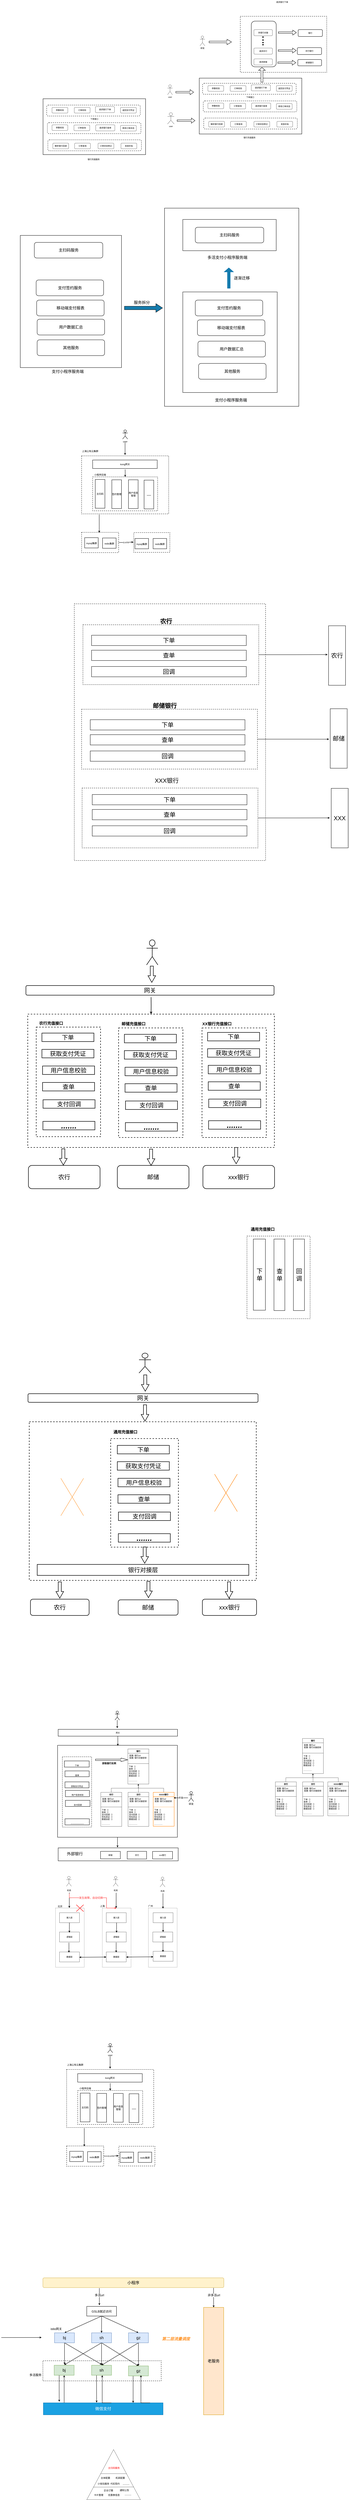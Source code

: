 <mxfile version="20.3.1" type="github">
  <diagram id="p77mDPH65QUw4PZrkt--" name="第 1 页">
    <mxGraphModel dx="1521" dy="432" grid="0" gridSize="10" guides="1" tooltips="1" connect="0" arrows="1" fold="1" page="0" pageScale="1" pageWidth="827" pageHeight="1169" math="0" shadow="0">
      <root>
        <mxCell id="0" />
        <mxCell id="1" parent="0" />
        <mxCell id="hr1MH61aPpQLSxyhMqYt-439" value="" style="rounded=0;whiteSpace=wrap;html=1;strokeColor=#000000;strokeWidth=1;fontSize=12;dashed=1;" vertex="1" parent="1">
          <mxGeometry x="-432" y="11820" width="173" height="356" as="geometry" />
        </mxCell>
        <mxCell id="hr1MH61aPpQLSxyhMqYt-427" style="edgeStyle=orthogonalEdgeStyle;rounded=0;orthogonalLoop=1;jettySize=auto;html=1;exitX=0.5;exitY=1;exitDx=0;exitDy=0;strokeWidth=2;fontSize=24;endArrow=classic;endFill=1;" edge="1" parent="1" source="hr1MH61aPpQLSxyhMqYt-296">
          <mxGeometry relative="1" as="geometry">
            <mxPoint x="-58.765" y="11455.412" as="targetPoint" />
          </mxGeometry>
        </mxCell>
        <mxCell id="hr1MH61aPpQLSxyhMqYt-296" value="" style="rounded=0;whiteSpace=wrap;html=1;strokeWidth=2;" vertex="1" parent="1">
          <mxGeometry x="-419.5" y="10841" width="720.75" height="553" as="geometry" />
        </mxCell>
        <mxCell id="hr1MH61aPpQLSxyhMqYt-201" value="" style="rounded=0;whiteSpace=wrap;html=1;strokeWidth=2;fontSize=36;dashed=1;" vertex="1" parent="1">
          <mxGeometry x="720" y="7778" width="380" height="497" as="geometry" />
        </mxCell>
        <mxCell id="hr1MH61aPpQLSxyhMqYt-202" value="下单" style="rounded=0;whiteSpace=wrap;html=1;strokeWidth=2;fontSize=36;" vertex="1" parent="1">
          <mxGeometry x="758.5" y="7796" width="72.5" height="428" as="geometry" />
        </mxCell>
        <mxCell id="hr1MH61aPpQLSxyhMqYt-203" value="查单" style="rounded=0;whiteSpace=wrap;html=1;strokeWidth=2;fontSize=36;" vertex="1" parent="1">
          <mxGeometry x="882.5" y="7796" width="65.5" height="430" as="geometry" />
        </mxCell>
        <mxCell id="hr1MH61aPpQLSxyhMqYt-204" value="回调" style="rounded=0;whiteSpace=wrap;html=1;strokeWidth=2;fontSize=36;" vertex="1" parent="1">
          <mxGeometry x="999.5" y="7796" width="66.5" height="430" as="geometry" />
        </mxCell>
        <mxCell id="hr1MH61aPpQLSxyhMqYt-205" value="&lt;font style=&quot;font-size: 24px;&quot;&gt;&lt;b style=&quot;&quot;&gt;通用充值接口&lt;/b&gt;&lt;/font&gt;" style="text;html=1;align=center;verticalAlign=middle;resizable=0;points=[];autosize=1;strokeColor=none;fillColor=none;fontSize=36;" vertex="1" parent="1">
          <mxGeometry x="732.5" y="7705" width="162" height="55" as="geometry" />
        </mxCell>
        <mxCell id="hr1MH61aPpQLSxyhMqYt-144" value="" style="rounded=0;whiteSpace=wrap;html=1;dashed=1;strokeWidth=3;fontSize=36;" vertex="1" parent="1">
          <mxGeometry x="-599" y="6443" width="1484" height="802" as="geometry" />
        </mxCell>
        <mxCell id="hr1MH61aPpQLSxyhMqYt-119" value="" style="rounded=0;whiteSpace=wrap;html=1;strokeWidth=3;fontSize=36;dashed=1;" vertex="1" parent="1">
          <mxGeometry x="-548" y="6521" width="387" height="659" as="geometry" />
        </mxCell>
        <mxCell id="hr1MH61aPpQLSxyhMqYt-87" value="" style="rounded=0;whiteSpace=wrap;html=1;dashed=1;strokeWidth=2;fontSize=36;" vertex="1" parent="1">
          <mxGeometry x="-319" y="3975" width="1151" height="1544" as="geometry" />
        </mxCell>
        <mxCell id="hr1MH61aPpQLSxyhMqYt-92" style="edgeStyle=orthogonalEdgeStyle;rounded=0;orthogonalLoop=1;jettySize=auto;html=1;exitX=1;exitY=0.5;exitDx=0;exitDy=0;strokeWidth=2;fontSize=36;" edge="1" parent="1" source="hr1MH61aPpQLSxyhMqYt-75">
          <mxGeometry relative="1" as="geometry">
            <mxPoint x="1204.889" y="4280.333" as="targetPoint" />
          </mxGeometry>
        </mxCell>
        <mxCell id="hr1MH61aPpQLSxyhMqYt-75" value="" style="rounded=0;whiteSpace=wrap;html=1;strokeWidth=2;fontSize=36;dashed=1;" vertex="1" parent="1">
          <mxGeometry x="-267" y="4101" width="1058" height="360" as="geometry" />
        </mxCell>
        <mxCell id="hr1MH61aPpQLSxyhMqYt-4" value="" style="rounded=0;whiteSpace=wrap;html=1;strokeWidth=2;dashed=1;" vertex="1" parent="1">
          <mxGeometry x="-275" y="3085" width="524" height="349" as="geometry" />
        </mxCell>
        <mxCell id="hr1MH61aPpQLSxyhMqYt-42" value="" style="rounded=0;whiteSpace=wrap;html=1;strokeWidth=2;fontSize=14;dashed=1;" vertex="1" parent="1">
          <mxGeometry x="-208.5" y="3211.5" width="391" height="204" as="geometry" />
        </mxCell>
        <mxCell id="hr1MH61aPpQLSxyhMqYt-33" value="&lt;font style=&quot;font-size: 10px;&quot;&gt;主从同步&lt;/font&gt;" style="edgeStyle=orthogonalEdgeStyle;rounded=0;orthogonalLoop=1;jettySize=auto;html=1;exitX=1;exitY=0.5;exitDx=0;exitDy=0;strokeWidth=2;fontSize=14;" edge="1" parent="1" source="hr1MH61aPpQLSxyhMqYt-16">
          <mxGeometry relative="1" as="geometry">
            <mxPoint x="37" y="3604" as="targetPoint" />
          </mxGeometry>
        </mxCell>
        <mxCell id="hr1MH61aPpQLSxyhMqYt-16" value="" style="rounded=0;whiteSpace=wrap;html=1;strokeWidth=2;fontSize=24;dashed=1;" vertex="1" parent="1">
          <mxGeometry x="-275" y="3545" width="223" height="122" as="geometry" />
        </mxCell>
        <mxCell id="LSRoioWUiJEiAmXn94BH-169" value="" style="rounded=0;whiteSpace=wrap;html=1;dashed=1;strokeWidth=2;fontSize=18;fillColor=#FFFFFF;" parent="1" vertex="1">
          <mxGeometry x="-508" y="14543" width="712" height="121" as="geometry" />
        </mxCell>
        <mxCell id="LSRoioWUiJEiAmXn94BH-123" value="" style="rounded=0;whiteSpace=wrap;html=1;strokeWidth=2;fontSize=24;" parent="1" vertex="1">
          <mxGeometry x="224" y="1595" width="808" height="1192" as="geometry" />
        </mxCell>
        <mxCell id="LSRoioWUiJEiAmXn94BH-89" value="" style="rounded=0;whiteSpace=wrap;html=1;strokeWidth=2;dashed=1;" parent="1" vertex="1">
          <mxGeometry x="680" y="441" width="520" height="337" as="geometry" />
        </mxCell>
        <mxCell id="LSRoioWUiJEiAmXn94BH-51" value="" style="rounded=1;whiteSpace=wrap;html=1;strokeWidth=2;" parent="1" vertex="1">
          <mxGeometry x="746" y="470" width="150" height="275" as="geometry" />
        </mxCell>
        <mxCell id="LSRoioWUiJEiAmXn94BH-18" value="" style="rounded=0;whiteSpace=wrap;html=1;strokeWidth=2;" parent="1" vertex="1">
          <mxGeometry x="433" y="813" width="617" height="336" as="geometry" />
        </mxCell>
        <mxCell id="LSRoioWUiJEiAmXn94BH-4" value="" style="rounded=1;whiteSpace=wrap;html=1;strokeWidth=2;dashed=1;" parent="1" vertex="1">
          <mxGeometry x="453" y="844" width="563" height="66" as="geometry" />
        </mxCell>
        <mxCell id="LSRoioWUiJEiAmXn94BH-1" value="请求农行" style="rounded=1;whiteSpace=wrap;html=1;strokeWidth=1;" parent="1" vertex="1">
          <mxGeometry x="762" y="632" width="111" height="37" as="geometry" />
        </mxCell>
        <mxCell id="LSRoioWUiJEiAmXn94BH-3" value="请求银行下单" style="rounded=1;whiteSpace=wrap;html=1;strokeWidth=1;" parent="1" vertex="1">
          <mxGeometry x="746" y="853" width="115" height="36.5" as="geometry" />
        </mxCell>
        <mxCell id="LSRoioWUiJEiAmXn94BH-7" value="参数校验" style="rounded=1;whiteSpace=wrap;html=1;strokeWidth=1;" parent="1" vertex="1">
          <mxGeometry x="485" y="858" width="95" height="34" as="geometry" />
        </mxCell>
        <mxCell id="LSRoioWUiJEiAmXn94BH-10" value="订单校验" style="rounded=1;whiteSpace=wrap;html=1;strokeWidth=1;" parent="1" vertex="1">
          <mxGeometry x="619" y="858" width="95" height="34" as="geometry" />
        </mxCell>
        <mxCell id="LSRoioWUiJEiAmXn94BH-12" value="返回支付凭证" style="rounded=1;whiteSpace=wrap;html=1;strokeWidth=1;" parent="1" vertex="1">
          <mxGeometry x="897" y="858" width="95" height="34" as="geometry" />
        </mxCell>
        <mxCell id="LSRoioWUiJEiAmXn94BH-15" value="请求银行下单" style="text;html=1;align=center;verticalAlign=middle;resizable=0;points=[];autosize=1;strokeColor=none;fillColor=none;" parent="1" vertex="1">
          <mxGeometry x="886" y="343" width="90" height="26" as="geometry" />
        </mxCell>
        <mxCell id="LSRoioWUiJEiAmXn94BH-19" value="user" style="shape=umlActor;verticalLabelPosition=bottom;verticalAlign=top;html=1;outlineConnect=0;strokeWidth=1;" parent="1" vertex="1">
          <mxGeometry x="242" y="853" width="30" height="60" as="geometry" />
        </mxCell>
        <mxCell id="LSRoioWUiJEiAmXn94BH-20" value="user" style="shape=umlActor;verticalLabelPosition=bottom;verticalAlign=top;html=1;outlineConnect=0;strokeWidth=1;" parent="1" vertex="1">
          <mxGeometry x="242" y="1021" width="40" height="68" as="geometry" />
        </mxCell>
        <mxCell id="LSRoioWUiJEiAmXn94BH-26" value="" style="rounded=1;whiteSpace=wrap;html=1;strokeWidth=2;dashed=1;" parent="1" vertex="1">
          <mxGeometry x="457" y="950" width="563" height="66" as="geometry" />
        </mxCell>
        <mxCell id="LSRoioWUiJEiAmXn94BH-27" value="" style="rounded=1;whiteSpace=wrap;html=1;strokeWidth=2;dashed=1;" parent="1" vertex="1">
          <mxGeometry x="460" y="1053" width="563" height="66" as="geometry" />
        </mxCell>
        <mxCell id="LSRoioWUiJEiAmXn94BH-28" value="参数校验" style="rounded=1;whiteSpace=wrap;html=1;strokeWidth=1;" parent="1" vertex="1">
          <mxGeometry x="485" y="962.75" width="95" height="34" as="geometry" />
        </mxCell>
        <mxCell id="LSRoioWUiJEiAmXn94BH-29" value="解析银行回调" style="rounded=1;whiteSpace=wrap;html=1;strokeWidth=1;" parent="1" vertex="1">
          <mxGeometry x="490" y="1073" width="95" height="34" as="geometry" />
        </mxCell>
        <mxCell id="LSRoioWUiJEiAmXn94BH-30" value="订单查询" style="rounded=1;whiteSpace=wrap;html=1;strokeWidth=1;" parent="1" vertex="1">
          <mxGeometry x="617" y="964" width="95" height="34" as="geometry" />
        </mxCell>
        <mxCell id="LSRoioWUiJEiAmXn94BH-31" value="请求银行查单" style="rounded=1;whiteSpace=wrap;html=1;strokeWidth=1;" parent="1" vertex="1">
          <mxGeometry x="748" y="962.75" width="115" height="36.5" as="geometry" />
        </mxCell>
        <mxCell id="LSRoioWUiJEiAmXn94BH-32" value="修改订单状态" style="rounded=1;whiteSpace=wrap;html=1;strokeWidth=1;" parent="1" vertex="1">
          <mxGeometry x="897" y="966" width="95" height="34" as="geometry" />
        </mxCell>
        <mxCell id="LSRoioWUiJEiAmXn94BH-33" value="订单查询" style="rounded=1;whiteSpace=wrap;html=1;strokeWidth=1;" parent="1" vertex="1">
          <mxGeometry x="621" y="1073" width="95" height="34" as="geometry" />
        </mxCell>
        <mxCell id="LSRoioWUiJEiAmXn94BH-34" value="订单状态修正" style="rounded=1;whiteSpace=wrap;html=1;strokeWidth=1;" parent="1" vertex="1">
          <mxGeometry x="762" y="1073" width="95" height="34" as="geometry" />
        </mxCell>
        <mxCell id="LSRoioWUiJEiAmXn94BH-36" value="发放补贴" style="rounded=1;whiteSpace=wrap;html=1;strokeWidth=1;" parent="1" vertex="1">
          <mxGeometry x="900" y="1073" width="95" height="34" as="geometry" />
        </mxCell>
        <mxCell id="LSRoioWUiJEiAmXn94BH-42" value="" style="shape=singleArrow;whiteSpace=wrap;html=1;strokeWidth=2;" parent="1" vertex="1">
          <mxGeometry x="300" y="1053" width="107" height="31" as="geometry" />
        </mxCell>
        <mxCell id="LSRoioWUiJEiAmXn94BH-49" value="" style="shape=singleArrow;direction=north;whiteSpace=wrap;html=1;strokeWidth=2;" parent="1" vertex="1">
          <mxGeometry x="790" y="749" width="40.5" height="88" as="geometry" />
        </mxCell>
        <mxCell id="LSRoioWUiJEiAmXn94BH-50" value="请求邮储" style="rounded=1;whiteSpace=wrap;html=1;strokeWidth=1;" parent="1" vertex="1">
          <mxGeometry x="762" y="697" width="111" height="37" as="geometry" />
        </mxCell>
        <mxCell id="LSRoioWUiJEiAmXn94BH-53" value="农行银行" style="rounded=1;whiteSpace=wrap;html=1;strokeWidth=2;" parent="1" vertex="1">
          <mxGeometry x="1023" y="629.5" width="146" height="41.5" as="geometry" />
        </mxCell>
        <mxCell id="LSRoioWUiJEiAmXn94BH-54" value="邮储银行" style="rounded=1;whiteSpace=wrap;html=1;strokeWidth=2;" parent="1" vertex="1">
          <mxGeometry x="1026" y="701" width="143" height="38" as="geometry" />
        </mxCell>
        <mxCell id="LSRoioWUiJEiAmXn94BH-56" value="" style="shape=singleArrow;whiteSpace=wrap;html=1;strokeWidth=2;" parent="1" vertex="1">
          <mxGeometry x="908" y="632" width="108" height="30" as="geometry" />
        </mxCell>
        <mxCell id="LSRoioWUiJEiAmXn94BH-57" value="" style="shape=singleArrow;whiteSpace=wrap;html=1;strokeWidth=2;" parent="1" vertex="1">
          <mxGeometry x="906" y="705" width="108" height="30" as="geometry" />
        </mxCell>
        <mxCell id="LSRoioWUiJEiAmXn94BH-58" value="" style="shape=singleArrow;whiteSpace=wrap;html=1;strokeWidth=2;" parent="1" vertex="1">
          <mxGeometry x="292" y="882" width="107" height="31" as="geometry" />
        </mxCell>
        <mxCell id="LSRoioWUiJEiAmXn94BH-59" value="银行充值服务" style="text;html=1;align=center;verticalAlign=middle;resizable=0;points=[];autosize=1;strokeColor=none;fillColor=none;" parent="1" vertex="1">
          <mxGeometry x="689.5" y="1158" width="90" height="26" as="geometry" />
        </mxCell>
        <mxCell id="LSRoioWUiJEiAmXn94BH-60" value="下单接口" style="text;html=1;resizable=0;autosize=1;align=center;verticalAlign=middle;points=[];fillColor=none;strokeColor=none;rounded=0;strokeWidth=2;" parent="1" vertex="1">
          <mxGeometry x="705.5" y="915" width="66" height="26" as="geometry" />
        </mxCell>
        <mxCell id="LSRoioWUiJEiAmXn94BH-63" value="" style="rounded=0;whiteSpace=wrap;html=1;strokeWidth=2;" parent="1" vertex="1">
          <mxGeometry x="-507" y="937" width="617" height="336" as="geometry" />
        </mxCell>
        <mxCell id="LSRoioWUiJEiAmXn94BH-64" value="" style="rounded=1;whiteSpace=wrap;html=1;strokeWidth=2;dashed=1;" parent="1" vertex="1">
          <mxGeometry x="-485" y="975" width="563" height="66" as="geometry" />
        </mxCell>
        <mxCell id="LSRoioWUiJEiAmXn94BH-65" value="请求银行下单" style="rounded=1;whiteSpace=wrap;html=1;strokeWidth=1;" parent="1" vertex="1">
          <mxGeometry x="-192" y="984" width="115" height="36.5" as="geometry" />
        </mxCell>
        <mxCell id="LSRoioWUiJEiAmXn94BH-66" value="参数校验" style="rounded=1;whiteSpace=wrap;html=1;strokeWidth=1;" parent="1" vertex="1">
          <mxGeometry x="-453" y="989" width="95" height="34" as="geometry" />
        </mxCell>
        <mxCell id="LSRoioWUiJEiAmXn94BH-67" value="订单校验" style="rounded=1;whiteSpace=wrap;html=1;strokeWidth=1;" parent="1" vertex="1">
          <mxGeometry x="-319" y="989" width="95" height="34" as="geometry" />
        </mxCell>
        <mxCell id="LSRoioWUiJEiAmXn94BH-68" value="返回支付凭证" style="rounded=1;whiteSpace=wrap;html=1;strokeWidth=1;" parent="1" vertex="1">
          <mxGeometry x="-41" y="989" width="95" height="34" as="geometry" />
        </mxCell>
        <mxCell id="LSRoioWUiJEiAmXn94BH-69" value="" style="rounded=1;whiteSpace=wrap;html=1;strokeWidth=2;dashed=1;" parent="1" vertex="1">
          <mxGeometry x="-481" y="1081" width="563" height="66" as="geometry" />
        </mxCell>
        <mxCell id="LSRoioWUiJEiAmXn94BH-70" value="" style="rounded=1;whiteSpace=wrap;html=1;strokeWidth=2;dashed=1;" parent="1" vertex="1">
          <mxGeometry x="-478" y="1184" width="563" height="66" as="geometry" />
        </mxCell>
        <mxCell id="LSRoioWUiJEiAmXn94BH-71" value="参数校验" style="rounded=1;whiteSpace=wrap;html=1;strokeWidth=1;" parent="1" vertex="1">
          <mxGeometry x="-453" y="1093.75" width="95" height="34" as="geometry" />
        </mxCell>
        <mxCell id="LSRoioWUiJEiAmXn94BH-72" value="解析银行回调" style="rounded=1;whiteSpace=wrap;html=1;strokeWidth=1;" parent="1" vertex="1">
          <mxGeometry x="-448" y="1204" width="95" height="34" as="geometry" />
        </mxCell>
        <mxCell id="LSRoioWUiJEiAmXn94BH-73" value="订单查询" style="rounded=1;whiteSpace=wrap;html=1;strokeWidth=1;" parent="1" vertex="1">
          <mxGeometry x="-321" y="1095" width="95" height="34" as="geometry" />
        </mxCell>
        <mxCell id="LSRoioWUiJEiAmXn94BH-74" value="请求银行查单" style="rounded=1;whiteSpace=wrap;html=1;strokeWidth=1;" parent="1" vertex="1">
          <mxGeometry x="-190" y="1093.75" width="115" height="36.5" as="geometry" />
        </mxCell>
        <mxCell id="LSRoioWUiJEiAmXn94BH-75" value="修改订单状态" style="rounded=1;whiteSpace=wrap;html=1;strokeWidth=1;" parent="1" vertex="1">
          <mxGeometry x="-41" y="1097" width="95" height="34" as="geometry" />
        </mxCell>
        <mxCell id="LSRoioWUiJEiAmXn94BH-76" value="订单查询" style="rounded=1;whiteSpace=wrap;html=1;strokeWidth=1;" parent="1" vertex="1">
          <mxGeometry x="-317" y="1204" width="95" height="34" as="geometry" />
        </mxCell>
        <mxCell id="LSRoioWUiJEiAmXn94BH-77" value="订单状态修正" style="rounded=1;whiteSpace=wrap;html=1;strokeWidth=1;" parent="1" vertex="1">
          <mxGeometry x="-176" y="1204" width="95" height="34" as="geometry" />
        </mxCell>
        <mxCell id="LSRoioWUiJEiAmXn94BH-78" value="发放补贴" style="rounded=1;whiteSpace=wrap;html=1;strokeWidth=1;" parent="1" vertex="1">
          <mxGeometry x="-38" y="1204" width="95" height="34" as="geometry" />
        </mxCell>
        <mxCell id="LSRoioWUiJEiAmXn94BH-79" value="银行充值服务" style="text;html=1;align=center;verticalAlign=middle;resizable=0;points=[];autosize=1;strokeColor=none;fillColor=none;" parent="1" vertex="1">
          <mxGeometry x="-248.5" y="1289" width="90" height="26" as="geometry" />
        </mxCell>
        <mxCell id="LSRoioWUiJEiAmXn94BH-80" value="下单接口" style="text;html=1;resizable=0;autosize=1;align=center;verticalAlign=middle;points=[];fillColor=none;strokeColor=none;rounded=0;strokeWidth=2;" parent="1" vertex="1">
          <mxGeometry x="-232.5" y="1046" width="66" height="26" as="geometry" />
        </mxCell>
        <mxCell id="LSRoioWUiJEiAmXn94BH-81" value="" style="shape=waypoint;sketch=0;fillStyle=solid;size=6;pointerEvents=1;points=[];fillColor=none;resizable=0;rotatable=0;perimeter=centerPerimeter;snapToPoint=1;strokeWidth=2;" parent="1" vertex="1">
          <mxGeometry x="796.5" y="592" width="40" height="40" as="geometry" />
        </mxCell>
        <mxCell id="LSRoioWUiJEiAmXn94BH-82" value="" style="shape=waypoint;sketch=0;fillStyle=solid;size=6;pointerEvents=1;points=[];fillColor=none;resizable=0;rotatable=0;perimeter=centerPerimeter;snapToPoint=1;strokeWidth=2;" parent="1" vertex="1">
          <mxGeometry x="796.5" y="579" width="40" height="40" as="geometry" />
        </mxCell>
        <mxCell id="LSRoioWUiJEiAmXn94BH-83" value="" style="shape=waypoint;sketch=0;fillStyle=solid;size=6;pointerEvents=1;points=[];fillColor=none;resizable=0;rotatable=0;perimeter=centerPerimeter;snapToPoint=1;strokeWidth=2;" parent="1" vertex="1">
          <mxGeometry x="796.5" y="564" width="40" height="40" as="geometry" />
        </mxCell>
        <mxCell id="LSRoioWUiJEiAmXn94BH-84" value="" style="shape=waypoint;sketch=0;fillStyle=solid;size=6;pointerEvents=1;points=[];fillColor=none;resizable=0;rotatable=0;perimeter=centerPerimeter;snapToPoint=1;strokeWidth=2;" parent="1" vertex="1">
          <mxGeometry x="796.5" y="546" width="40" height="40" as="geometry" />
        </mxCell>
        <mxCell id="LSRoioWUiJEiAmXn94BH-85" value="多银行对接" style="rounded=1;whiteSpace=wrap;html=1;strokeWidth=1;" parent="1" vertex="1">
          <mxGeometry x="762" y="521" width="111" height="37" as="geometry" />
        </mxCell>
        <mxCell id="LSRoioWUiJEiAmXn94BH-87" value="" style="shape=singleArrow;whiteSpace=wrap;html=1;strokeWidth=2;" parent="1" vertex="1">
          <mxGeometry x="909" y="524" width="108" height="30" as="geometry" />
        </mxCell>
        <mxCell id="LSRoioWUiJEiAmXn94BH-88" value="银行" style="rounded=1;whiteSpace=wrap;html=1;strokeWidth=2;" parent="1" vertex="1">
          <mxGeometry x="1028" y="521" width="146" height="41.5" as="geometry" />
        </mxCell>
        <mxCell id="LSRoioWUiJEiAmXn94BH-93" value="研发" style="shape=umlActor;verticalLabelPosition=bottom;verticalAlign=top;html=1;outlineConnect=0;strokeWidth=1;" parent="1" vertex="1">
          <mxGeometry x="437" y="559" width="30" height="60" as="geometry" />
        </mxCell>
        <mxCell id="LSRoioWUiJEiAmXn94BH-96" value="" style="shape=singleArrow;whiteSpace=wrap;html=1;strokeWidth=2;" parent="1" vertex="1">
          <mxGeometry x="492.25" y="579" width="134.5" height="33" as="geometry" />
        </mxCell>
        <mxCell id="LSRoioWUiJEiAmXn94BH-100" value="" style="rounded=0;whiteSpace=wrap;html=1;strokeWidth=2;" parent="1" vertex="1">
          <mxGeometry x="-644" y="1759" width="609" height="795" as="geometry" />
        </mxCell>
        <mxCell id="LSRoioWUiJEiAmXn94BH-101" value="&lt;font style=&quot;font-size: 24px;&quot;&gt;主扫码服务&lt;/font&gt;" style="rounded=1;whiteSpace=wrap;html=1;strokeWidth=2;" parent="1" vertex="1">
          <mxGeometry x="-559.5" y="1801" width="412" height="94" as="geometry" />
        </mxCell>
        <mxCell id="LSRoioWUiJEiAmXn94BH-102" value="&lt;font style=&quot;font-size: 24px;&quot;&gt;支付签约服务&lt;/font&gt;" style="rounded=1;whiteSpace=wrap;html=1;strokeWidth=2;" parent="1" vertex="1">
          <mxGeometry x="-548.5" y="2027" width="406" height="95" as="geometry" />
        </mxCell>
        <mxCell id="LSRoioWUiJEiAmXn94BH-104" value="&lt;font style=&quot;font-size: 24px;&quot;&gt;移动端支付报表&lt;/font&gt;" style="rounded=1;whiteSpace=wrap;html=1;strokeWidth=2;" parent="1" vertex="1">
          <mxGeometry x="-545.5" y="2148" width="406" height="95" as="geometry" />
        </mxCell>
        <mxCell id="LSRoioWUiJEiAmXn94BH-106" value="&lt;font style=&quot;font-size: 24px;&quot;&gt;用户数据汇总&lt;/font&gt;" style="rounded=1;whiteSpace=wrap;html=1;strokeWidth=2;" parent="1" vertex="1">
          <mxGeometry x="-542.5" y="2263" width="406" height="95" as="geometry" />
        </mxCell>
        <mxCell id="LSRoioWUiJEiAmXn94BH-109" value="&lt;font style=&quot;font-size: 24px;&quot;&gt;其他服务&lt;/font&gt;" style="rounded=1;whiteSpace=wrap;html=1;strokeWidth=2;" parent="1" vertex="1">
          <mxGeometry x="-542.5" y="2387" width="406" height="95" as="geometry" />
        </mxCell>
        <mxCell id="LSRoioWUiJEiAmXn94BH-111" value="支付小程序服务端" style="text;html=1;align=center;verticalAlign=middle;resizable=0;points=[];autosize=1;strokeColor=none;fillColor=none;fontSize=24;strokeWidth=2;" parent="1" vertex="1">
          <mxGeometry x="-464" y="2557" width="210" height="41" as="geometry" />
        </mxCell>
        <mxCell id="LSRoioWUiJEiAmXn94BH-112" value="" style="rounded=0;whiteSpace=wrap;html=1;strokeWidth=2;fontSize=24;" parent="1" vertex="1">
          <mxGeometry x="334" y="1663" width="562" height="188" as="geometry" />
        </mxCell>
        <mxCell id="LSRoioWUiJEiAmXn94BH-113" value="&lt;font style=&quot;font-size: 24px;&quot;&gt;主扫码服务&lt;/font&gt;" style="rounded=1;whiteSpace=wrap;html=1;strokeWidth=2;" parent="1" vertex="1">
          <mxGeometry x="409" y="1710" width="412" height="94" as="geometry" />
        </mxCell>
        <mxCell id="LSRoioWUiJEiAmXn94BH-114" value="多活支付小程序服务端" style="text;html=1;align=center;verticalAlign=middle;resizable=0;points=[];autosize=1;strokeColor=none;fillColor=none;fontSize=24;strokeWidth=2;" parent="1" vertex="1">
          <mxGeometry x="473" y="1871" width="258" height="41" as="geometry" />
        </mxCell>
        <mxCell id="LSRoioWUiJEiAmXn94BH-115" value="" style="rounded=0;whiteSpace=wrap;html=1;strokeWidth=2;fontSize=24;" parent="1" vertex="1">
          <mxGeometry x="334" y="2099" width="568" height="605" as="geometry" />
        </mxCell>
        <mxCell id="LSRoioWUiJEiAmXn94BH-116" value="&lt;font style=&quot;font-size: 24px;&quot;&gt;支付签约服务&lt;/font&gt;" style="rounded=1;whiteSpace=wrap;html=1;strokeWidth=2;" parent="1" vertex="1">
          <mxGeometry x="409" y="2148" width="406" height="95" as="geometry" />
        </mxCell>
        <mxCell id="LSRoioWUiJEiAmXn94BH-117" value="&lt;font style=&quot;font-size: 24px;&quot;&gt;移动端支付报表&lt;/font&gt;" style="rounded=1;whiteSpace=wrap;html=1;strokeWidth=2;" parent="1" vertex="1">
          <mxGeometry x="422" y="2267" width="406" height="95" as="geometry" />
        </mxCell>
        <mxCell id="LSRoioWUiJEiAmXn94BH-118" value="&lt;font style=&quot;font-size: 24px;&quot;&gt;用户数据汇总&lt;/font&gt;" style="rounded=1;whiteSpace=wrap;html=1;strokeWidth=2;" parent="1" vertex="1">
          <mxGeometry x="425" y="2395" width="406" height="95" as="geometry" />
        </mxCell>
        <mxCell id="LSRoioWUiJEiAmXn94BH-119" value="&lt;font style=&quot;font-size: 24px;&quot;&gt;其他服务&lt;/font&gt;" style="rounded=1;whiteSpace=wrap;html=1;strokeWidth=2;" parent="1" vertex="1">
          <mxGeometry x="429" y="2529" width="406" height="95" as="geometry" />
        </mxCell>
        <mxCell id="LSRoioWUiJEiAmXn94BH-120" value="&lt;meta charset=&quot;utf-8&quot;&gt;&lt;span style=&quot;color: rgb(0, 0, 0); font-family: Helvetica; font-size: 24px; font-style: normal; font-variant-ligatures: normal; font-variant-caps: normal; font-weight: 400; letter-spacing: normal; orphans: 2; text-align: center; text-indent: 0px; text-transform: none; widows: 2; word-spacing: 0px; -webkit-text-stroke-width: 0px; background-color: rgb(248, 249, 250); text-decoration-thickness: initial; text-decoration-style: initial; text-decoration-color: initial; float: none; display: inline !important;&quot;&gt;支付小程序服务端&lt;/span&gt;" style="text;whiteSpace=wrap;html=1;fontSize=24;strokeWidth=2;" parent="1" vertex="1">
          <mxGeometry x="526.001" y="2729.231" width="220" height="51" as="geometry" />
        </mxCell>
        <mxCell id="LSRoioWUiJEiAmXn94BH-121" value="" style="shape=singleArrow;direction=north;whiteSpace=wrap;html=1;strokeWidth=2;fontSize=24;fillColor=#157CAD;fontColor=#ffffff;strokeColor=#006EAF;" parent="1" vertex="1">
          <mxGeometry x="583" y="1954" width="56" height="123" as="geometry" />
        </mxCell>
        <mxCell id="LSRoioWUiJEiAmXn94BH-122" value="逐渐迁移" style="text;html=1;align=center;verticalAlign=middle;resizable=0;points=[];autosize=1;strokeColor=none;fillColor=none;fontSize=24;" parent="1" vertex="1">
          <mxGeometry x="632" y="1995" width="114" height="41" as="geometry" />
        </mxCell>
        <mxCell id="LSRoioWUiJEiAmXn94BH-124" value="" style="html=1;shadow=0;dashed=0;align=center;verticalAlign=middle;shape=mxgraph.arrows2.arrow;dy=0.6;dx=40;notch=0;strokeWidth=2;fontSize=24;fillColor=#157CAD;" parent="1" vertex="1">
          <mxGeometry x="-17" y="2169.5" width="229" height="52" as="geometry" />
        </mxCell>
        <mxCell id="LSRoioWUiJEiAmXn94BH-125" value="服务拆分" style="text;html=1;align=center;verticalAlign=middle;resizable=0;points=[];autosize=1;strokeColor=none;fillColor=none;fontSize=24;" parent="1" vertex="1">
          <mxGeometry x="30" y="2142" width="114" height="41" as="geometry" />
        </mxCell>
        <mxCell id="LSRoioWUiJEiAmXn94BH-142" style="edgeStyle=orthogonalEdgeStyle;rounded=0;orthogonalLoop=1;jettySize=auto;html=1;exitX=0.312;exitY=1.056;exitDx=0;exitDy=0;fontSize=24;strokeWidth=2;exitPerimeter=0;" parent="1" source="LSRoioWUiJEiAmXn94BH-127" edge="1">
          <mxGeometry relative="1" as="geometry">
            <mxPoint x="-168" y="14209" as="targetPoint" />
          </mxGeometry>
        </mxCell>
        <mxCell id="LSRoioWUiJEiAmXn94BH-172" value="多活url" style="edgeLabel;html=1;align=center;verticalAlign=middle;resizable=0;points=[];fontSize=18;" parent="LSRoioWUiJEiAmXn94BH-142" vertex="1" connectable="0">
          <mxGeometry x="-0.164" relative="1" as="geometry">
            <mxPoint y="-1" as="offset" />
          </mxGeometry>
        </mxCell>
        <mxCell id="LSRoioWUiJEiAmXn94BH-144" style="edgeStyle=orthogonalEdgeStyle;rounded=0;orthogonalLoop=1;jettySize=auto;html=1;entryX=0.5;entryY=0;entryDx=0;entryDy=0;fontSize=24;strokeWidth=2;" parent="1" target="LSRoioWUiJEiAmXn94BH-143" edge="1">
          <mxGeometry relative="1" as="geometry">
            <mxPoint x="519" y="14105" as="sourcePoint" />
          </mxGeometry>
        </mxCell>
        <mxCell id="LSRoioWUiJEiAmXn94BH-173" value="非多活url" style="edgeLabel;html=1;align=center;verticalAlign=middle;resizable=0;points=[];fontSize=18;" parent="LSRoioWUiJEiAmXn94BH-144" vertex="1" connectable="0">
          <mxGeometry x="-0.247" y="2" relative="1" as="geometry">
            <mxPoint as="offset" />
          </mxGeometry>
        </mxCell>
        <mxCell id="LSRoioWUiJEiAmXn94BH-127" value="小程序" style="rounded=1;whiteSpace=wrap;html=1;strokeWidth=2;fontSize=24;fillColor=#fff2cc;strokeColor=#d6b656;" parent="1" vertex="1">
          <mxGeometry x="-508" y="14044" width="1089" height="59" as="geometry" />
        </mxCell>
        <mxCell id="LSRoioWUiJEiAmXn94BH-177" style="edgeStyle=none;rounded=0;orthogonalLoop=1;jettySize=auto;html=1;exitX=1;exitY=0.333;exitDx=0;exitDy=0;exitPerimeter=0;strokeWidth=2;fontSize=18;" parent="1" edge="1">
          <mxGeometry relative="1" as="geometry">
            <mxPoint x="-516" y="14403" as="targetPoint" />
            <mxPoint x="-758" y="14403.333" as="sourcePoint" />
          </mxGeometry>
        </mxCell>
        <mxCell id="LSRoioWUiJEiAmXn94BH-150" style="rounded=0;orthogonalLoop=1;jettySize=auto;html=1;exitX=0.5;exitY=1;exitDx=0;exitDy=0;entryX=0.5;entryY=0;entryDx=0;entryDy=0;strokeWidth=2;fontSize=18;" parent="1" source="LSRoioWUiJEiAmXn94BH-131" target="LSRoioWUiJEiAmXn94BH-133" edge="1">
          <mxGeometry relative="1" as="geometry" />
        </mxCell>
        <mxCell id="LSRoioWUiJEiAmXn94BH-151" style="edgeStyle=none;rounded=0;orthogonalLoop=1;jettySize=auto;html=1;exitX=0.5;exitY=1;exitDx=0;exitDy=0;entryX=0.5;entryY=0;entryDx=0;entryDy=0;strokeWidth=2;fontSize=18;" parent="1" source="LSRoioWUiJEiAmXn94BH-131" target="LSRoioWUiJEiAmXn94BH-135" edge="1">
          <mxGeometry relative="1" as="geometry" />
        </mxCell>
        <mxCell id="LSRoioWUiJEiAmXn94BH-153" style="edgeStyle=none;rounded=0;orthogonalLoop=1;jettySize=auto;html=1;exitX=0.5;exitY=1;exitDx=0;exitDy=0;entryX=0.5;entryY=0;entryDx=0;entryDy=0;strokeWidth=2;fontSize=18;" parent="1" source="LSRoioWUiJEiAmXn94BH-131" target="LSRoioWUiJEiAmXn94BH-134" edge="1">
          <mxGeometry relative="1" as="geometry" />
        </mxCell>
        <mxCell id="LSRoioWUiJEiAmXn94BH-131" value="&lt;font style=&quot;font-size: 18px;&quot;&gt;GSLB就近访问&lt;/font&gt;" style="rounded=0;whiteSpace=wrap;html=1;strokeWidth=2;fontSize=24;fillColor=#FFFFFF;" parent="1" vertex="1">
          <mxGeometry x="-244" y="14216" width="179" height="58" as="geometry" />
        </mxCell>
        <mxCell id="LSRoioWUiJEiAmXn94BH-155" style="edgeStyle=none;rounded=0;orthogonalLoop=1;jettySize=auto;html=1;exitX=0.5;exitY=1;exitDx=0;exitDy=0;strokeWidth=2;fontSize=18;" parent="1" source="LSRoioWUiJEiAmXn94BH-133" edge="1">
          <mxGeometry relative="1" as="geometry">
            <mxPoint x="-377.769" y="14564.769" as="targetPoint" />
          </mxGeometry>
        </mxCell>
        <mxCell id="LSRoioWUiJEiAmXn94BH-162" style="edgeStyle=none;rounded=0;orthogonalLoop=1;jettySize=auto;html=1;exitX=0.5;exitY=1;exitDx=0;exitDy=0;strokeWidth=2;fontSize=18;" parent="1" source="LSRoioWUiJEiAmXn94BH-133" edge="1">
          <mxGeometry relative="1" as="geometry">
            <mxPoint x="-153.154" y="14566.308" as="targetPoint" />
          </mxGeometry>
        </mxCell>
        <mxCell id="LSRoioWUiJEiAmXn94BH-133" value="bj" style="rounded=0;whiteSpace=wrap;html=1;strokeWidth=2;fontSize=24;fillColor=#dae8fc;strokeColor=#6c8ebf;" parent="1" vertex="1">
          <mxGeometry x="-438" y="14375" width="120" height="60" as="geometry" />
        </mxCell>
        <mxCell id="LSRoioWUiJEiAmXn94BH-158" style="edgeStyle=none;rounded=0;orthogonalLoop=1;jettySize=auto;html=1;exitX=0.5;exitY=1;exitDx=0;exitDy=0;entryX=0.5;entryY=0;entryDx=0;entryDy=0;strokeWidth=2;fontSize=18;" parent="1" source="LSRoioWUiJEiAmXn94BH-134" target="LSRoioWUiJEiAmXn94BH-148" edge="1">
          <mxGeometry relative="1" as="geometry" />
        </mxCell>
        <mxCell id="LSRoioWUiJEiAmXn94BH-161" style="edgeStyle=none;rounded=0;orthogonalLoop=1;jettySize=auto;html=1;exitX=0.5;exitY=1;exitDx=0;exitDy=0;entryX=0.5;entryY=0;entryDx=0;entryDy=0;strokeWidth=2;fontSize=18;" parent="1" source="LSRoioWUiJEiAmXn94BH-134" target="LSRoioWUiJEiAmXn94BH-149" edge="1">
          <mxGeometry relative="1" as="geometry" />
        </mxCell>
        <mxCell id="LSRoioWUiJEiAmXn94BH-134" value="gz" style="rounded=0;whiteSpace=wrap;html=1;strokeWidth=2;fontSize=24;fillColor=#dae8fc;strokeColor=#6c8ebf;" parent="1" vertex="1">
          <mxGeometry x="7" y="14375" width="120" height="60" as="geometry" />
        </mxCell>
        <mxCell id="LSRoioWUiJEiAmXn94BH-157" style="edgeStyle=none;rounded=0;orthogonalLoop=1;jettySize=auto;html=1;exitX=0.5;exitY=1;exitDx=0;exitDy=0;entryX=0.5;entryY=0;entryDx=0;entryDy=0;strokeWidth=2;fontSize=18;" parent="1" source="LSRoioWUiJEiAmXn94BH-135" target="LSRoioWUiJEiAmXn94BH-149" edge="1">
          <mxGeometry relative="1" as="geometry" />
        </mxCell>
        <mxCell id="LSRoioWUiJEiAmXn94BH-159" style="edgeStyle=none;rounded=0;orthogonalLoop=1;jettySize=auto;html=1;exitX=0.5;exitY=1;exitDx=0;exitDy=0;strokeWidth=2;fontSize=18;" parent="1" source="LSRoioWUiJEiAmXn94BH-135" edge="1">
          <mxGeometry relative="1" as="geometry">
            <mxPoint x="-379.308" y="14567.846" as="targetPoint" />
          </mxGeometry>
        </mxCell>
        <mxCell id="LSRoioWUiJEiAmXn94BH-160" style="edgeStyle=none;rounded=0;orthogonalLoop=1;jettySize=auto;html=1;exitX=0.5;exitY=1;exitDx=0;exitDy=0;entryX=0.5;entryY=0;entryDx=0;entryDy=0;strokeWidth=2;fontSize=18;" parent="1" source="LSRoioWUiJEiAmXn94BH-135" target="LSRoioWUiJEiAmXn94BH-148" edge="1">
          <mxGeometry relative="1" as="geometry" />
        </mxCell>
        <mxCell id="LSRoioWUiJEiAmXn94BH-135" value="sh" style="rounded=0;whiteSpace=wrap;html=1;strokeWidth=2;fontSize=24;fillColor=#dae8fc;strokeColor=#6c8ebf;" parent="1" vertex="1">
          <mxGeometry x="-215" y="14375" width="120" height="60" as="geometry" />
        </mxCell>
        <mxCell id="LSRoioWUiJEiAmXn94BH-143" value="老服务" style="rounded=0;whiteSpace=wrap;html=1;strokeWidth=2;fontSize=24;fillColor=#ffe6cc;strokeColor=#d79b00;" parent="1" vertex="1">
          <mxGeometry x="459" y="14222" width="121" height="646" as="geometry" />
        </mxCell>
        <mxCell id="hr1MH61aPpQLSxyhMqYt-322" style="edgeStyle=orthogonalEdgeStyle;rounded=0;orthogonalLoop=1;jettySize=auto;html=1;exitX=0.25;exitY=1;exitDx=0;exitDy=0;strokeWidth=2;fontSize=24;endArrow=classic;endFill=1;" edge="1" parent="1" source="LSRoioWUiJEiAmXn94BH-147">
          <mxGeometry relative="1" as="geometry">
            <mxPoint x="-409.667" y="14789.5" as="targetPoint" />
          </mxGeometry>
        </mxCell>
        <mxCell id="LSRoioWUiJEiAmXn94BH-147" value="bj" style="rounded=0;whiteSpace=wrap;html=1;strokeWidth=2;fontSize=24;fillColor=#d5e8d4;strokeColor=#82b366;" parent="1" vertex="1">
          <mxGeometry x="-440" y="14570" width="120" height="60" as="geometry" />
        </mxCell>
        <mxCell id="hr1MH61aPpQLSxyhMqYt-325" style="edgeStyle=orthogonalEdgeStyle;rounded=0;orthogonalLoop=1;jettySize=auto;html=1;exitX=0.25;exitY=1;exitDx=0;exitDy=0;strokeWidth=2;fontSize=24;endArrow=classic;endFill=1;entryX=0.75;entryY=0;entryDx=0;entryDy=0;" edge="1" parent="1" source="LSRoioWUiJEiAmXn94BH-148" target="hr1MH61aPpQLSxyhMqYt-321">
          <mxGeometry relative="1" as="geometry">
            <mxPoint x="37" y="14782.833" as="targetPoint" />
            <Array as="points">
              <mxPoint x="35" y="14634" />
            </Array>
          </mxGeometry>
        </mxCell>
        <mxCell id="LSRoioWUiJEiAmXn94BH-148" value="gz" style="rounded=0;whiteSpace=wrap;html=1;strokeWidth=2;fontSize=24;fillColor=#d5e8d4;strokeColor=#82b366;" parent="1" vertex="1">
          <mxGeometry x="7" y="14574" width="120" height="60" as="geometry" />
        </mxCell>
        <mxCell id="hr1MH61aPpQLSxyhMqYt-324" style="edgeStyle=orthogonalEdgeStyle;rounded=0;orthogonalLoop=1;jettySize=auto;html=1;exitX=0.25;exitY=1;exitDx=0;exitDy=0;entryX=0.445;entryY=-0.021;entryDx=0;entryDy=0;entryPerimeter=0;strokeWidth=2;fontSize=24;endArrow=classic;endFill=1;" edge="1" parent="1" source="LSRoioWUiJEiAmXn94BH-149" target="hr1MH61aPpQLSxyhMqYt-321">
          <mxGeometry relative="1" as="geometry" />
        </mxCell>
        <mxCell id="LSRoioWUiJEiAmXn94BH-149" value="sh" style="rounded=0;whiteSpace=wrap;html=1;strokeWidth=2;fontSize=24;fillColor=#d5e8d4;strokeColor=#82b366;" parent="1" vertex="1">
          <mxGeometry x="-215" y="14570" width="120" height="60" as="geometry" />
        </mxCell>
        <mxCell id="LSRoioWUiJEiAmXn94BH-168" value="istio网关" style="text;html=1;align=center;verticalAlign=middle;resizable=0;points=[];autosize=1;strokeColor=none;fillColor=none;fontSize=18;" parent="1" vertex="1">
          <mxGeometry x="-471" y="14335" width="86" height="34" as="geometry" />
        </mxCell>
        <mxCell id="LSRoioWUiJEiAmXn94BH-170" value="多活服务" style="text;html=1;align=center;verticalAlign=middle;resizable=0;points=[];autosize=1;strokeColor=none;fillColor=none;fontSize=18;" parent="1" vertex="1">
          <mxGeometry x="-598" y="14612" width="90" height="34" as="geometry" />
        </mxCell>
        <mxCell id="LSRoioWUiJEiAmXn94BH-176" value="&lt;font style=&quot;font-size: 24px;&quot; color=&quot;#ff9933&quot;&gt;&lt;b&gt;&lt;i&gt;第二层流量调度&lt;/i&gt;&lt;/b&gt;&lt;/font&gt;" style="text;html=1;align=center;verticalAlign=middle;resizable=0;points=[];autosize=1;strokeColor=none;fillColor=none;fontSize=18;" parent="1" vertex="1">
          <mxGeometry x="199" y="14391" width="186" height="41" as="geometry" />
        </mxCell>
        <mxCell id="hr1MH61aPpQLSxyhMqYt-17" style="edgeStyle=orthogonalEdgeStyle;rounded=0;orthogonalLoop=1;jettySize=auto;html=1;fontSize=14;strokeWidth=2;entryX=0.476;entryY=0.017;entryDx=0;entryDy=0;entryPerimeter=0;" edge="1" parent="1" target="hr1MH61aPpQLSxyhMqYt-16">
          <mxGeometry relative="1" as="geometry">
            <mxPoint x="-75.5" y="3538" as="targetPoint" />
            <mxPoint x="-169" y="3438" as="sourcePoint" />
            <Array as="points">
              <mxPoint x="-169" y="3438" />
            </Array>
          </mxGeometry>
        </mxCell>
        <mxCell id="hr1MH61aPpQLSxyhMqYt-50" style="edgeStyle=orthogonalEdgeStyle;rounded=0;orthogonalLoop=1;jettySize=auto;html=1;entryX=0.5;entryY=0;entryDx=0;entryDy=0;strokeWidth=2;fontSize=14;" edge="1" parent="1" target="hr1MH61aPpQLSxyhMqYt-42">
          <mxGeometry relative="1" as="geometry">
            <mxPoint x="-13" y="3167" as="sourcePoint" />
          </mxGeometry>
        </mxCell>
        <mxCell id="hr1MH61aPpQLSxyhMqYt-6" value="&lt;font style=&quot;font-size: 14px;&quot;&gt;kong网关&lt;/font&gt;" style="rounded=0;whiteSpace=wrap;html=1;strokeWidth=2;" vertex="1" parent="1">
          <mxGeometry x="-208.5" y="3110" width="388.5" height="51" as="geometry" />
        </mxCell>
        <mxCell id="hr1MH61aPpQLSxyhMqYt-7" value="&lt;font style=&quot;font-size: 14px;&quot;&gt;主扫码&lt;/font&gt;" style="rounded=0;whiteSpace=wrap;html=1;strokeWidth=2;" vertex="1" parent="1">
          <mxGeometry x="-192.75" y="3227" width="58" height="173" as="geometry" />
        </mxCell>
        <mxCell id="hr1MH61aPpQLSxyhMqYt-8" value="&lt;font style=&quot;font-size: 14px;&quot;&gt;签约管理&lt;/font&gt;" style="rounded=0;whiteSpace=wrap;html=1;strokeWidth=2;" vertex="1" parent="1">
          <mxGeometry x="-93" y="3229" width="58" height="173" as="geometry" />
        </mxCell>
        <mxCell id="hr1MH61aPpQLSxyhMqYt-9" value="&lt;font style=&quot;font-size: 14px;&quot;&gt;用户信息管理&lt;/font&gt;" style="rounded=0;whiteSpace=wrap;html=1;strokeWidth=2;" vertex="1" parent="1">
          <mxGeometry x="7" y="3229" width="58" height="173" as="geometry" />
        </mxCell>
        <mxCell id="hr1MH61aPpQLSxyhMqYt-10" value="&lt;b&gt;&lt;font style=&quot;font-size: 18px;&quot;&gt;.....&lt;/font&gt;&lt;/b&gt;" style="rounded=0;whiteSpace=wrap;html=1;strokeWidth=2;" vertex="1" parent="1">
          <mxGeometry x="101" y="3231" width="58" height="173" as="geometry" />
        </mxCell>
        <mxCell id="hr1MH61aPpQLSxyhMqYt-13" value="&lt;font style=&quot;font-size: 14px;&quot;&gt;mysql集群&lt;/font&gt;" style="rounded=0;whiteSpace=wrap;html=1;strokeWidth=2;fontSize=24;" vertex="1" parent="1">
          <mxGeometry x="-256.5" y="3577" width="81.5" height="62" as="geometry" />
        </mxCell>
        <mxCell id="hr1MH61aPpQLSxyhMqYt-15" value="&lt;font style=&quot;font-size: 14px;&quot;&gt;上海公有云集群&lt;/font&gt;" style="text;html=1;strokeColor=none;fillColor=none;align=center;verticalAlign=middle;whiteSpace=wrap;rounded=0;strokeWidth=2;fontSize=24;" vertex="1" parent="1">
          <mxGeometry x="-329" y="3041" width="211" height="26" as="geometry" />
        </mxCell>
        <mxCell id="hr1MH61aPpQLSxyhMqYt-24" style="edgeStyle=orthogonalEdgeStyle;rounded=0;orthogonalLoop=1;jettySize=auto;html=1;fontSize=14;strokeWidth=2;" edge="1" parent="1">
          <mxGeometry relative="1" as="geometry">
            <mxPoint x="-13.5" y="3080" as="targetPoint" />
            <mxPoint x="-13.5" y="3005" as="sourcePoint" />
            <Array as="points">
              <mxPoint x="-13" y="3022" />
              <mxPoint x="-13" y="3022" />
            </Array>
          </mxGeometry>
        </mxCell>
        <mxCell id="hr1MH61aPpQLSxyhMqYt-26" value="" style="rounded=0;whiteSpace=wrap;html=1;strokeWidth=2;fontSize=24;dashed=1;" vertex="1" parent="1">
          <mxGeometry x="39" y="3546.5" width="217" height="119" as="geometry" />
        </mxCell>
        <mxCell id="hr1MH61aPpQLSxyhMqYt-28" value="&lt;font style=&quot;font-size: 14px;&quot;&gt;mysql集群&lt;/font&gt;" style="rounded=0;whiteSpace=wrap;html=1;strokeWidth=2;fontSize=24;" vertex="1" parent="1">
          <mxGeometry x="46.25" y="3582" width="81.5" height="62" as="geometry" />
        </mxCell>
        <mxCell id="hr1MH61aPpQLSxyhMqYt-29" value="&lt;font style=&quot;font-size: 14px;&quot;&gt;redis集群&lt;/font&gt;" style="rounded=0;whiteSpace=wrap;html=1;strokeWidth=2;fontSize=24;" vertex="1" parent="1">
          <mxGeometry x="-149" y="3579" width="81.5" height="62" as="geometry" />
        </mxCell>
        <mxCell id="hr1MH61aPpQLSxyhMqYt-30" value="&lt;font style=&quot;font-size: 14px;&quot;&gt;redis集群&lt;/font&gt;" style="rounded=0;whiteSpace=wrap;html=1;strokeWidth=2;fontSize=24;" vertex="1" parent="1">
          <mxGeometry x="155.25" y="3582" width="81.5" height="62" as="geometry" />
        </mxCell>
        <mxCell id="hr1MH61aPpQLSxyhMqYt-39" value="&lt;font style=&quot;font-size: 14px;&quot;&gt;user&lt;/font&gt;" style="shape=umlActor;verticalLabelPosition=bottom;verticalAlign=top;html=1;outlineConnect=0;strokeWidth=2;fontSize=10;" vertex="1" parent="1">
          <mxGeometry x="-28.25" y="2929" width="30.5" height="55" as="geometry" />
        </mxCell>
        <mxCell id="hr1MH61aPpQLSxyhMqYt-43" value="小程序后端" style="text;html=1;strokeColor=none;fillColor=none;align=center;verticalAlign=middle;whiteSpace=wrap;rounded=0;strokeWidth=2;fontSize=14;" vertex="1" parent="1">
          <mxGeometry x="-233.25" y="3174" width="139" height="49" as="geometry" />
        </mxCell>
        <mxCell id="hr1MH61aPpQLSxyhMqYt-60" value="&lt;font style=&quot;font-size: 36px;&quot;&gt;下单&lt;/font&gt;" style="rounded=0;whiteSpace=wrap;html=1;strokeWidth=2;fontSize=14;" vertex="1" parent="1">
          <mxGeometry x="-215" y="4164" width="931" height="62" as="geometry" />
        </mxCell>
        <mxCell id="hr1MH61aPpQLSxyhMqYt-67" value="&lt;span style=&quot;font-size: 36px;&quot;&gt;查单&lt;/span&gt;" style="rounded=0;whiteSpace=wrap;html=1;strokeWidth=2;fontSize=14;" vertex="1" parent="1">
          <mxGeometry x="-215" y="4254" width="931" height="62" as="geometry" />
        </mxCell>
        <mxCell id="hr1MH61aPpQLSxyhMqYt-68" value="&lt;span style=&quot;font-size: 36px;&quot;&gt;回调&lt;/span&gt;" style="rounded=0;whiteSpace=wrap;html=1;strokeWidth=2;fontSize=14;" vertex="1" parent="1">
          <mxGeometry x="-215" y="4352" width="931" height="62" as="geometry" />
        </mxCell>
        <mxCell id="hr1MH61aPpQLSxyhMqYt-76" value="&lt;b&gt;农行&lt;/b&gt;" style="text;html=1;align=center;verticalAlign=middle;resizable=0;points=[];autosize=1;strokeColor=none;fillColor=none;fontSize=36;" vertex="1" parent="1">
          <mxGeometry x="188" y="4052" width="90" height="55" as="geometry" />
        </mxCell>
        <mxCell id="hr1MH61aPpQLSxyhMqYt-93" style="edgeStyle=orthogonalEdgeStyle;rounded=0;orthogonalLoop=1;jettySize=auto;html=1;exitX=1;exitY=0.5;exitDx=0;exitDy=0;strokeWidth=2;fontSize=36;" edge="1" parent="1" source="hr1MH61aPpQLSxyhMqYt-77">
          <mxGeometry relative="1" as="geometry">
            <mxPoint x="1213.778" y="4789.222" as="targetPoint" />
          </mxGeometry>
        </mxCell>
        <mxCell id="hr1MH61aPpQLSxyhMqYt-77" value="" style="rounded=0;whiteSpace=wrap;html=1;strokeWidth=2;fontSize=36;dashed=1;" vertex="1" parent="1">
          <mxGeometry x="-275" y="4609" width="1058" height="360" as="geometry" />
        </mxCell>
        <mxCell id="hr1MH61aPpQLSxyhMqYt-78" value="&lt;font style=&quot;font-size: 36px;&quot;&gt;下单&lt;/font&gt;" style="rounded=0;whiteSpace=wrap;html=1;strokeWidth=2;fontSize=14;" vertex="1" parent="1">
          <mxGeometry x="-223" y="4672" width="931" height="62" as="geometry" />
        </mxCell>
        <mxCell id="hr1MH61aPpQLSxyhMqYt-79" value="&lt;span style=&quot;font-size: 36px;&quot;&gt;查单&lt;/span&gt;" style="rounded=0;whiteSpace=wrap;html=1;strokeWidth=2;fontSize=14;" vertex="1" parent="1">
          <mxGeometry x="-223" y="4762" width="931" height="62" as="geometry" />
        </mxCell>
        <mxCell id="hr1MH61aPpQLSxyhMqYt-80" value="&lt;span style=&quot;font-size: 36px;&quot;&gt;回调&lt;/span&gt;" style="rounded=0;whiteSpace=wrap;html=1;strokeWidth=2;fontSize=14;" vertex="1" parent="1">
          <mxGeometry x="-223" y="4860" width="931" height="62" as="geometry" />
        </mxCell>
        <mxCell id="hr1MH61aPpQLSxyhMqYt-81" value="&lt;b&gt;邮储银行&lt;/b&gt;" style="text;html=1;align=center;verticalAlign=middle;resizable=0;points=[];autosize=1;strokeColor=none;fillColor=none;fontSize=36;" vertex="1" parent="1">
          <mxGeometry x="144" y="4560" width="162" height="55" as="geometry" />
        </mxCell>
        <mxCell id="hr1MH61aPpQLSxyhMqYt-94" style="edgeStyle=orthogonalEdgeStyle;rounded=0;orthogonalLoop=1;jettySize=auto;html=1;exitX=1;exitY=0.5;exitDx=0;exitDy=0;strokeWidth=2;fontSize=36;" edge="1" parent="1" source="hr1MH61aPpQLSxyhMqYt-82">
          <mxGeometry relative="1" as="geometry">
            <mxPoint x="1218.222" y="5262.556" as="targetPoint" />
          </mxGeometry>
        </mxCell>
        <mxCell id="hr1MH61aPpQLSxyhMqYt-82" value="" style="rounded=0;whiteSpace=wrap;html=1;strokeWidth=2;fontSize=36;dashed=1;" vertex="1" parent="1">
          <mxGeometry x="-272" y="5083" width="1058" height="360" as="geometry" />
        </mxCell>
        <mxCell id="hr1MH61aPpQLSxyhMqYt-83" value="&lt;font style=&quot;font-size: 36px;&quot;&gt;下单&lt;/font&gt;" style="rounded=0;whiteSpace=wrap;html=1;strokeWidth=2;fontSize=14;" vertex="1" parent="1">
          <mxGeometry x="-211" y="5122" width="931" height="62" as="geometry" />
        </mxCell>
        <mxCell id="hr1MH61aPpQLSxyhMqYt-84" value="&lt;span style=&quot;font-size: 36px;&quot;&gt;查单&lt;/span&gt;" style="rounded=0;whiteSpace=wrap;html=1;strokeWidth=2;fontSize=14;" vertex="1" parent="1">
          <mxGeometry x="-211" y="5212" width="931" height="62" as="geometry" />
        </mxCell>
        <mxCell id="hr1MH61aPpQLSxyhMqYt-85" value="&lt;span style=&quot;font-size: 36px;&quot;&gt;回调&lt;/span&gt;" style="rounded=0;whiteSpace=wrap;html=1;strokeWidth=2;fontSize=14;" vertex="1" parent="1">
          <mxGeometry x="-211" y="5310" width="931" height="62" as="geometry" />
        </mxCell>
        <mxCell id="hr1MH61aPpQLSxyhMqYt-86" value="XXX银行" style="text;html=1;align=center;verticalAlign=middle;resizable=0;points=[];autosize=1;strokeColor=none;fillColor=none;fontSize=36;" vertex="1" parent="1">
          <mxGeometry x="156" y="5010" width="162" height="55" as="geometry" />
        </mxCell>
        <mxCell id="hr1MH61aPpQLSxyhMqYt-88" value="农行" style="rounded=0;whiteSpace=wrap;html=1;strokeWidth=2;fontSize=36;" vertex="1" parent="1">
          <mxGeometry x="1211" y="4107" width="102" height="358" as="geometry" />
        </mxCell>
        <mxCell id="hr1MH61aPpQLSxyhMqYt-90" value="邮储" style="rounded=0;whiteSpace=wrap;html=1;strokeWidth=2;fontSize=36;" vertex="1" parent="1">
          <mxGeometry x="1221" y="4606" width="102" height="358" as="geometry" />
        </mxCell>
        <mxCell id="hr1MH61aPpQLSxyhMqYt-91" value="XXX" style="rounded=0;whiteSpace=wrap;html=1;strokeWidth=2;fontSize=36;" vertex="1" parent="1">
          <mxGeometry x="1227" y="5085" width="102" height="358" as="geometry" />
        </mxCell>
        <mxCell id="hr1MH61aPpQLSxyhMqYt-97" value="&lt;font style=&quot;font-size: 36px;&quot;&gt;下单&lt;/font&gt;" style="rounded=0;whiteSpace=wrap;html=1;strokeWidth=3;fontSize=36;" vertex="1" parent="1">
          <mxGeometry x="-513.75" y="6557" width="312.75" height="51" as="geometry" />
        </mxCell>
        <mxCell id="hr1MH61aPpQLSxyhMqYt-166" style="edgeStyle=orthogonalEdgeStyle;rounded=0;orthogonalLoop=1;jettySize=auto;html=1;entryX=0.5;entryY=0;entryDx=0;entryDy=0;strokeWidth=3;fontSize=36;" edge="1" parent="1" target="hr1MH61aPpQLSxyhMqYt-144">
          <mxGeometry relative="1" as="geometry">
            <mxPoint x="143" y="6341" as="sourcePoint" />
          </mxGeometry>
        </mxCell>
        <mxCell id="hr1MH61aPpQLSxyhMqYt-115" value="网关" style="rounded=1;whiteSpace=wrap;html=1;strokeWidth=3;fontSize=36;" vertex="1" parent="1">
          <mxGeometry x="-610" y="6271" width="1493" height="58" as="geometry" />
        </mxCell>
        <mxCell id="hr1MH61aPpQLSxyhMqYt-117" value="" style="shape=umlActor;verticalLabelPosition=bottom;verticalAlign=top;html=1;outlineConnect=0;strokeWidth=3;fontSize=36;" vertex="1" parent="1">
          <mxGeometry x="116" y="5996" width="68" height="151" as="geometry" />
        </mxCell>
        <mxCell id="hr1MH61aPpQLSxyhMqYt-123" value="&lt;font style=&quot;font-size: 24px;&quot;&gt;&lt;b style=&quot;&quot;&gt;农行充值接口&lt;/b&gt;&lt;/font&gt;" style="text;html=1;align=center;verticalAlign=middle;resizable=0;points=[];autosize=1;strokeColor=none;fillColor=none;fontSize=36;strokeWidth=3;" vertex="1" parent="1">
          <mxGeometry x="-539.75" y="6466" width="162" height="55" as="geometry" />
        </mxCell>
        <mxCell id="hr1MH61aPpQLSxyhMqYt-134" value="" style="rounded=0;whiteSpace=wrap;html=1;strokeWidth=3;fontSize=36;dashed=1;" vertex="1" parent="1">
          <mxGeometry x="-52.5" y="6526" width="387" height="659" as="geometry" />
        </mxCell>
        <mxCell id="hr1MH61aPpQLSxyhMqYt-138" value="&lt;font style=&quot;font-size: 24px;&quot;&gt;&lt;b style=&quot;&quot;&gt;邮储充值接口&lt;/b&gt;&lt;/font&gt;" style="text;html=1;align=center;verticalAlign=middle;resizable=0;points=[];autosize=1;strokeColor=none;fillColor=none;fontSize=36;strokeWidth=3;" vertex="1" parent="1">
          <mxGeometry x="-44.5" y="6469" width="162" height="55" as="geometry" />
        </mxCell>
        <mxCell id="hr1MH61aPpQLSxyhMqYt-139" value="" style="rounded=0;whiteSpace=wrap;html=1;strokeWidth=3;fontSize=36;dashed=1;" vertex="1" parent="1">
          <mxGeometry x="449.5" y="6526" width="387" height="659" as="geometry" />
        </mxCell>
        <mxCell id="hr1MH61aPpQLSxyhMqYt-143" value="&lt;font style=&quot;font-size: 24px;&quot;&gt;&lt;b style=&quot;&quot;&gt;XX银行充值接口&lt;/b&gt;&lt;/font&gt;" style="text;html=1;align=center;verticalAlign=middle;resizable=0;points=[];autosize=1;strokeColor=none;fillColor=none;fontSize=36;strokeWidth=3;" vertex="1" parent="1">
          <mxGeometry x="441.5" y="6469" width="194" height="55" as="geometry" />
        </mxCell>
        <mxCell id="hr1MH61aPpQLSxyhMqYt-145" value="农行" style="rounded=1;whiteSpace=wrap;html=1;strokeWidth=3;fontSize=36;" vertex="1" parent="1">
          <mxGeometry x="-595" y="7353" width="431" height="140" as="geometry" />
        </mxCell>
        <mxCell id="hr1MH61aPpQLSxyhMqYt-146" value="xxx银行" style="rounded=1;whiteSpace=wrap;html=1;strokeWidth=3;fontSize=36;" vertex="1" parent="1">
          <mxGeometry x="455" y="7353" width="431" height="140" as="geometry" />
        </mxCell>
        <mxCell id="hr1MH61aPpQLSxyhMqYt-147" value="邮储" style="rounded=1;whiteSpace=wrap;html=1;strokeWidth=3;fontSize=36;" vertex="1" parent="1">
          <mxGeometry x="-60" y="7353" width="431" height="140" as="geometry" />
        </mxCell>
        <mxCell id="hr1MH61aPpQLSxyhMqYt-155" value="" style="html=1;shadow=0;dashed=0;align=center;verticalAlign=middle;shape=mxgraph.arrows2.arrow;dy=0.6;dx=40;direction=south;notch=0;strokeWidth=3;fontSize=36;" vertex="1" parent="1">
          <mxGeometry x="-408" y="7253" width="46" height="98" as="geometry" />
        </mxCell>
        <mxCell id="hr1MH61aPpQLSxyhMqYt-160" value="" style="html=1;shadow=0;dashed=0;align=center;verticalAlign=middle;shape=mxgraph.arrows2.arrow;dy=0.6;dx=40;direction=south;notch=0;strokeWidth=3;fontSize=36;" vertex="1" parent="1">
          <mxGeometry x="120" y="7255" width="46" height="98" as="geometry" />
        </mxCell>
        <mxCell id="hr1MH61aPpQLSxyhMqYt-162" value="" style="html=1;shadow=0;dashed=0;align=center;verticalAlign=middle;shape=mxgraph.arrows2.arrow;dy=0.6;dx=40;direction=south;notch=0;strokeWidth=3;fontSize=36;" vertex="1" parent="1">
          <mxGeometry x="632" y="7245" width="46" height="98" as="geometry" />
        </mxCell>
        <mxCell id="hr1MH61aPpQLSxyhMqYt-173" value="" style="html=1;shadow=0;dashed=0;align=center;verticalAlign=middle;shape=mxgraph.arrows2.arrow;dy=0.6;dx=40;direction=south;notch=0;strokeWidth=3;fontSize=36;" vertex="1" parent="1">
          <mxGeometry x="124.5" y="6154" width="46" height="98" as="geometry" />
        </mxCell>
        <mxCell id="hr1MH61aPpQLSxyhMqYt-174" value="" style="rounded=0;whiteSpace=wrap;html=1;dashed=1;strokeWidth=3;fontSize=36;" vertex="1" parent="1">
          <mxGeometry x="-590" y="8895" width="1366" height="954" as="geometry" />
        </mxCell>
        <mxCell id="hr1MH61aPpQLSxyhMqYt-180" value="网关" style="rounded=1;whiteSpace=wrap;html=1;strokeWidth=3;fontSize=36;" vertex="1" parent="1">
          <mxGeometry x="-597.5" y="8726" width="1384" height="52" as="geometry" />
        </mxCell>
        <mxCell id="hr1MH61aPpQLSxyhMqYt-191" value="银行对接层" style="rounded=0;whiteSpace=wrap;html=1;strokeWidth=3;fontSize=36;" vertex="1" parent="1">
          <mxGeometry x="-542" y="9753" width="1273" height="66" as="geometry" />
        </mxCell>
        <mxCell id="hr1MH61aPpQLSxyhMqYt-193" value="农行" style="rounded=1;whiteSpace=wrap;html=1;strokeWidth=3;fontSize=36;" vertex="1" parent="1">
          <mxGeometry x="-582.75" y="9962" width="353" height="98" as="geometry" />
        </mxCell>
        <mxCell id="hr1MH61aPpQLSxyhMqYt-212" value="" style="edgeStyle=orthogonalEdgeStyle;rounded=0;orthogonalLoop=1;jettySize=auto;html=1;strokeWidth=3;fontSize=36;" edge="1" parent="1" source="hr1MH61aPpQLSxyhMqYt-194" target="hr1MH61aPpQLSxyhMqYt-198">
          <mxGeometry relative="1" as="geometry" />
        </mxCell>
        <mxCell id="hr1MH61aPpQLSxyhMqYt-194" value="xxx银行" style="rounded=1;whiteSpace=wrap;html=1;strokeWidth=3;fontSize=36;" vertex="1" parent="1">
          <mxGeometry x="451.75" y="9962" width="326" height="98" as="geometry" />
        </mxCell>
        <mxCell id="hr1MH61aPpQLSxyhMqYt-195" value="邮储" style="rounded=1;whiteSpace=wrap;html=1;strokeWidth=3;fontSize=36;" vertex="1" parent="1">
          <mxGeometry x="-54.75" y="9966" width="360" height="92" as="geometry" />
        </mxCell>
        <mxCell id="hr1MH61aPpQLSxyhMqYt-196" value="" style="html=1;shadow=0;dashed=0;align=center;verticalAlign=middle;shape=mxgraph.arrows2.arrow;dy=0.6;dx=40;direction=south;notch=0;strokeWidth=3;fontSize=36;" vertex="1" parent="1">
          <mxGeometry x="-429.25" y="9858" width="46" height="98" as="geometry" />
        </mxCell>
        <mxCell id="hr1MH61aPpQLSxyhMqYt-197" value="" style="html=1;shadow=0;dashed=0;align=center;verticalAlign=middle;shape=mxgraph.arrows2.arrow;dy=0.6;dx=40;direction=south;notch=0;strokeWidth=3;fontSize=36;" vertex="1" parent="1">
          <mxGeometry x="104.25" y="9855" width="46" height="98" as="geometry" />
        </mxCell>
        <mxCell id="hr1MH61aPpQLSxyhMqYt-198" value="" style="html=1;shadow=0;dashed=0;align=center;verticalAlign=middle;shape=mxgraph.arrows2.arrow;dy=0.6;dx=40;direction=south;notch=0;strokeWidth=3;fontSize=36;" vertex="1" parent="1">
          <mxGeometry x="589.25" y="9858" width="46" height="98" as="geometry" />
        </mxCell>
        <mxCell id="hr1MH61aPpQLSxyhMqYt-207" value="" style="rounded=0;whiteSpace=wrap;html=1;strokeWidth=3;fontSize=36;dashed=1;" vertex="1" parent="1">
          <mxGeometry x="-100" y="8996" width="407.5" height="653" as="geometry" />
        </mxCell>
        <mxCell id="hr1MH61aPpQLSxyhMqYt-211" value="&lt;font style=&quot;font-size: 24px;&quot;&gt;&lt;b style=&quot;&quot;&gt;通用充值接口&lt;/b&gt;&lt;/font&gt;" style="text;html=1;align=center;verticalAlign=middle;resizable=0;points=[];autosize=1;strokeColor=none;fillColor=none;fontSize=36;strokeWidth=3;" vertex="1" parent="1">
          <mxGeometry x="-93" y="8924" width="162" height="55" as="geometry" />
        </mxCell>
        <mxCell id="hr1MH61aPpQLSxyhMqYt-213" value="" style="shape=umlActor;verticalLabelPosition=bottom;verticalAlign=top;html=1;outlineConnect=0;strokeWidth=3;fontSize=36;" vertex="1" parent="1">
          <mxGeometry x="70.5" y="8482" width="72" height="120" as="geometry" />
        </mxCell>
        <mxCell id="hr1MH61aPpQLSxyhMqYt-214" value="" style="html=1;shadow=0;dashed=0;align=center;verticalAlign=middle;shape=mxgraph.arrows2.arrow;dy=0.6;dx=40;direction=south;notch=0;strokeWidth=3;fontSize=36;" vertex="1" parent="1">
          <mxGeometry x="85" y="8613" width="46" height="98" as="geometry" />
        </mxCell>
        <mxCell id="hr1MH61aPpQLSxyhMqYt-215" value="" style="shape=umlDestroy;whiteSpace=wrap;html=1;strokeWidth=3;strokeColor=#FFB366;fontSize=36;" vertex="1" parent="1">
          <mxGeometry x="-400" y="9235" width="137" height="225" as="geometry" />
        </mxCell>
        <mxCell id="hr1MH61aPpQLSxyhMqYt-217" value="" style="shape=umlDestroy;whiteSpace=wrap;html=1;strokeWidth=3;strokeColor=#FF9933;fontSize=36;" vertex="1" parent="1">
          <mxGeometry x="525" y="9210" width="137" height="225" as="geometry" />
        </mxCell>
        <mxCell id="hr1MH61aPpQLSxyhMqYt-218" value="" style="html=1;shadow=0;dashed=0;align=center;verticalAlign=middle;shape=mxgraph.arrows2.arrow;dy=0.6;dx=40;direction=south;notch=0;strokeWidth=3;fontSize=36;" vertex="1" parent="1">
          <mxGeometry x="81.75" y="9648" width="46" height="98" as="geometry" />
        </mxCell>
        <mxCell id="hr1MH61aPpQLSxyhMqYt-286" value="" style="html=1;dashed=1;strokeWidth=2;" vertex="1" parent="1">
          <mxGeometry x="-390.75" y="10910" width="176" height="423" as="geometry" />
        </mxCell>
        <mxCell id="hr1MH61aPpQLSxyhMqYt-298" style="edgeStyle=orthogonalEdgeStyle;rounded=0;orthogonalLoop=1;jettySize=auto;html=1;strokeWidth=2;endArrow=classic;endFill=1;" edge="1" parent="1" source="hr1MH61aPpQLSxyhMqYt-295">
          <mxGeometry relative="1" as="geometry">
            <mxPoint x="-57" y="10844" as="targetPoint" />
          </mxGeometry>
        </mxCell>
        <mxCell id="hr1MH61aPpQLSxyhMqYt-295" value="网关" style="rounded=0;whiteSpace=wrap;html=1;strokeWidth=2;" vertex="1" parent="1">
          <mxGeometry x="-416" y="10745" width="718" height="41" as="geometry" />
        </mxCell>
        <mxCell id="hr1MH61aPpQLSxyhMqYt-301" style="edgeStyle=orthogonalEdgeStyle;rounded=0;orthogonalLoop=1;jettySize=auto;html=1;strokeWidth=2;endArrow=classic;endFill=1;" edge="1" parent="1" source="hr1MH61aPpQLSxyhMqYt-300">
          <mxGeometry relative="1" as="geometry">
            <mxPoint x="-60.5" y="10738" as="targetPoint" />
          </mxGeometry>
        </mxCell>
        <mxCell id="hr1MH61aPpQLSxyhMqYt-300" value="" style="shape=umlActor;verticalLabelPosition=bottom;verticalAlign=top;html=1;outlineConnect=0;strokeWidth=2;fontSize=36;" vertex="1" parent="1">
          <mxGeometry x="-74" y="10635" width="27" height="54" as="geometry" />
        </mxCell>
        <mxCell id="hr1MH61aPpQLSxyhMqYt-302" value="" style="rounded=0;whiteSpace=wrap;html=1;strokeWidth=2;" vertex="1" parent="1">
          <mxGeometry x="-416" y="11458" width="722.12" height="78" as="geometry" />
        </mxCell>
        <mxCell id="hr1MH61aPpQLSxyhMqYt-303" value="邮储" style="rounded=0;whiteSpace=wrap;html=1;strokeWidth=2;" vertex="1" parent="1">
          <mxGeometry x="-161" y="11479" width="119" height="45" as="geometry" />
        </mxCell>
        <mxCell id="hr1MH61aPpQLSxyhMqYt-304" value="农行" style="rounded=0;whiteSpace=wrap;html=1;strokeWidth=2;" vertex="1" parent="1">
          <mxGeometry x="-0.5" y="11479" width="116.5" height="46" as="geometry" />
        </mxCell>
        <mxCell id="hr1MH61aPpQLSxyhMqYt-305" value="xxx银行" style="rounded=0;whiteSpace=wrap;html=1;strokeWidth=2;" vertex="1" parent="1">
          <mxGeometry x="152" y="11479.5" width="120" height="45" as="geometry" />
        </mxCell>
        <mxCell id="hr1MH61aPpQLSxyhMqYt-306" value="&lt;font style=&quot;font-size: 24px;&quot;&gt;外部银行&lt;/font&gt;" style="text;html=1;strokeColor=none;fillColor=none;align=center;verticalAlign=middle;whiteSpace=wrap;rounded=0;strokeWidth=2;" vertex="1" parent="1">
          <mxGeometry x="-393.04" y="11479.5" width="155" height="28" as="geometry" />
        </mxCell>
        <mxCell id="hr1MH61aPpQLSxyhMqYt-307" value="" style="html=1;shadow=0;dashed=0;align=center;verticalAlign=middle;shape=mxgraph.arrows2.arrow;dy=0.6;dx=40;notch=0;strokeWidth=2;fontSize=24;" vertex="1" parent="1">
          <mxGeometry x="-191.25" y="10917.5" width="193.25" height="21.5" as="geometry" />
        </mxCell>
        <mxCell id="hr1MH61aPpQLSxyhMqYt-308" value="&lt;font style=&quot;font-size: 14px;&quot;&gt;&lt;b&gt;获取银行实例&lt;/b&gt;&lt;/font&gt;" style="text;html=1;strokeColor=none;fillColor=none;align=center;verticalAlign=middle;whiteSpace=wrap;rounded=0;strokeWidth=2;fontSize=24;" vertex="1" parent="1">
          <mxGeometry x="-183.5" y="10941" width="147" height="12" as="geometry" />
        </mxCell>
        <mxCell id="hr1MH61aPpQLSxyhMqYt-315" value="开发" style="edgeStyle=orthogonalEdgeStyle;rounded=0;orthogonalLoop=1;jettySize=auto;html=1;strokeWidth=2;fontSize=14;endArrow=classic;endFill=1;" edge="1" parent="1">
          <mxGeometry relative="1" as="geometry">
            <mxPoint x="365" y="11157" as="sourcePoint" />
            <mxPoint x="279" y="11157" as="targetPoint" />
          </mxGeometry>
        </mxCell>
        <mxCell id="hr1MH61aPpQLSxyhMqYt-316" value="研发" style="shape=umlActor;verticalLabelPosition=bottom;verticalAlign=top;html=1;outlineConnect=0;strokeColor=#000000;strokeWidth=2;fontSize=14;" vertex="1" parent="1">
          <mxGeometry x="369" y="11119" width="30" height="60" as="geometry" />
        </mxCell>
        <mxCell id="hr1MH61aPpQLSxyhMqYt-323" style="edgeStyle=orthogonalEdgeStyle;rounded=0;orthogonalLoop=1;jettySize=auto;html=1;exitX=0.25;exitY=0;exitDx=0;exitDy=0;entryX=0.5;entryY=1;entryDx=0;entryDy=0;strokeWidth=2;fontSize=24;endArrow=classic;endFill=1;" edge="1" parent="1" source="hr1MH61aPpQLSxyhMqYt-321" target="LSRoioWUiJEiAmXn94BH-147">
          <mxGeometry relative="1" as="geometry">
            <Array as="points">
              <mxPoint x="-380" y="14796" />
            </Array>
          </mxGeometry>
        </mxCell>
        <mxCell id="hr1MH61aPpQLSxyhMqYt-321" value="&lt;font style=&quot;font-size: 24px;&quot;&gt;微信支付&lt;/font&gt;" style="rounded=0;whiteSpace=wrap;html=1;strokeColor=#006EAF;strokeWidth=2;fontSize=14;fillColor=#1ba1e2;fontColor=#ffffff;" vertex="1" parent="1">
          <mxGeometry x="-505" y="14796" width="720" height="72" as="geometry" />
        </mxCell>
        <mxCell id="hr1MH61aPpQLSxyhMqYt-327" style="edgeStyle=orthogonalEdgeStyle;rounded=0;orthogonalLoop=1;jettySize=auto;html=1;exitX=0.25;exitY=0;exitDx=0;exitDy=0;entryX=0.5;entryY=1;entryDx=0;entryDy=0;strokeWidth=2;fontSize=24;endArrow=classic;endFill=1;" edge="1" parent="1">
          <mxGeometry relative="1" as="geometry">
            <mxPoint x="-96.0" y="14796" as="sourcePoint" />
            <mxPoint x="-151" y="14630" as="targetPoint" />
            <Array as="points">
              <mxPoint x="-151" y="14796" />
            </Array>
          </mxGeometry>
        </mxCell>
        <mxCell id="hr1MH61aPpQLSxyhMqYt-328" style="edgeStyle=orthogonalEdgeStyle;rounded=0;orthogonalLoop=1;jettySize=auto;html=1;exitX=0.25;exitY=0;exitDx=0;exitDy=0;entryX=0.5;entryY=1;entryDx=0;entryDy=0;strokeWidth=2;fontSize=24;endArrow=classic;endFill=1;" edge="1" parent="1">
          <mxGeometry relative="1" as="geometry">
            <mxPoint x="137.0" y="14796" as="sourcePoint" />
            <mxPoint x="82" y="14630" as="targetPoint" />
            <Array as="points">
              <mxPoint x="82" y="14796" />
            </Array>
          </mxGeometry>
        </mxCell>
        <mxCell id="hr1MH61aPpQLSxyhMqYt-329" value="获取支付凭证" style="rounded=0;whiteSpace=wrap;html=1;strokeWidth=3;fontSize=36;" vertex="1" parent="1">
          <mxGeometry x="-513.75" y="6655" width="312.75" height="51" as="geometry" />
        </mxCell>
        <mxCell id="hr1MH61aPpQLSxyhMqYt-330" value="用户信息校验" style="rounded=0;whiteSpace=wrap;html=1;strokeWidth=3;fontSize=36;" vertex="1" parent="1">
          <mxGeometry x="-509.87" y="6755" width="312.75" height="51" as="geometry" />
        </mxCell>
        <mxCell id="hr1MH61aPpQLSxyhMqYt-331" value="查单" style="rounded=0;whiteSpace=wrap;html=1;strokeWidth=3;fontSize=36;" vertex="1" parent="1">
          <mxGeometry x="-509.87" y="6854" width="312.75" height="51" as="geometry" />
        </mxCell>
        <mxCell id="hr1MH61aPpQLSxyhMqYt-332" value="支付回调" style="rounded=0;whiteSpace=wrap;html=1;strokeWidth=3;fontSize=36;" vertex="1" parent="1">
          <mxGeometry x="-507" y="6958" width="312.75" height="51" as="geometry" />
        </mxCell>
        <mxCell id="hr1MH61aPpQLSxyhMqYt-334" value="&lt;font style=&quot;font-size: 48px;&quot;&gt;&lt;b&gt;&lt;i&gt;.......&lt;/i&gt;&lt;/b&gt;&lt;/font&gt;" style="rounded=0;whiteSpace=wrap;html=1;strokeWidth=3;fontSize=36;" vertex="1" parent="1">
          <mxGeometry x="-507.75" y="7088" width="312.75" height="51" as="geometry" />
        </mxCell>
        <mxCell id="hr1MH61aPpQLSxyhMqYt-343" value="&lt;font style=&quot;font-size: 36px;&quot;&gt;下单&lt;/font&gt;" style="rounded=0;whiteSpace=wrap;html=1;strokeWidth=3;fontSize=36;" vertex="1" parent="1">
          <mxGeometry x="-17.5" y="6564.5" width="312.75" height="51" as="geometry" />
        </mxCell>
        <mxCell id="hr1MH61aPpQLSxyhMqYt-344" value="获取支付凭证" style="rounded=0;whiteSpace=wrap;html=1;strokeWidth=3;fontSize=36;" vertex="1" parent="1">
          <mxGeometry x="-17.5" y="6662.5" width="312.75" height="51" as="geometry" />
        </mxCell>
        <mxCell id="hr1MH61aPpQLSxyhMqYt-345" value="用户信息校验" style="rounded=0;whiteSpace=wrap;html=1;strokeWidth=3;fontSize=36;" vertex="1" parent="1">
          <mxGeometry x="-13.62" y="6762.5" width="312.75" height="51" as="geometry" />
        </mxCell>
        <mxCell id="hr1MH61aPpQLSxyhMqYt-346" value="查单" style="rounded=0;whiteSpace=wrap;html=1;strokeWidth=3;fontSize=36;" vertex="1" parent="1">
          <mxGeometry x="-13.62" y="6861.5" width="312.75" height="51" as="geometry" />
        </mxCell>
        <mxCell id="hr1MH61aPpQLSxyhMqYt-347" value="支付回调" style="rounded=0;whiteSpace=wrap;html=1;strokeWidth=3;fontSize=36;" vertex="1" parent="1">
          <mxGeometry x="-10.75" y="6965.5" width="312.75" height="51" as="geometry" />
        </mxCell>
        <mxCell id="hr1MH61aPpQLSxyhMqYt-348" value="&lt;font style=&quot;font-size: 48px;&quot;&gt;&lt;b&gt;&lt;i&gt;.......&lt;/i&gt;&lt;/b&gt;&lt;/font&gt;" style="rounded=0;whiteSpace=wrap;html=1;strokeWidth=3;fontSize=36;" vertex="1" parent="1">
          <mxGeometry x="-11.5" y="7095.5" width="312.75" height="51" as="geometry" />
        </mxCell>
        <mxCell id="hr1MH61aPpQLSxyhMqYt-349" value="&lt;font style=&quot;font-size: 36px;&quot;&gt;下单&lt;/font&gt;" style="rounded=0;whiteSpace=wrap;html=1;strokeWidth=3;fontSize=36;" vertex="1" parent="1">
          <mxGeometry x="483.25" y="6553" width="312.75" height="51" as="geometry" />
        </mxCell>
        <mxCell id="hr1MH61aPpQLSxyhMqYt-350" value="获取支付凭证" style="rounded=0;whiteSpace=wrap;html=1;strokeWidth=3;fontSize=36;" vertex="1" parent="1">
          <mxGeometry x="483.25" y="6651" width="312.75" height="51" as="geometry" />
        </mxCell>
        <mxCell id="hr1MH61aPpQLSxyhMqYt-351" value="用户信息校验" style="rounded=0;whiteSpace=wrap;html=1;strokeWidth=3;fontSize=36;" vertex="1" parent="1">
          <mxGeometry x="487.13" y="6751" width="312.75" height="51" as="geometry" />
        </mxCell>
        <mxCell id="hr1MH61aPpQLSxyhMqYt-352" value="查单" style="rounded=0;whiteSpace=wrap;html=1;strokeWidth=3;fontSize=36;" vertex="1" parent="1">
          <mxGeometry x="487.13" y="6850" width="312.75" height="51" as="geometry" />
        </mxCell>
        <mxCell id="hr1MH61aPpQLSxyhMqYt-353" value="支付回调" style="rounded=0;whiteSpace=wrap;html=1;strokeWidth=3;fontSize=36;" vertex="1" parent="1">
          <mxGeometry x="490" y="6954" width="312.75" height="51" as="geometry" />
        </mxCell>
        <mxCell id="hr1MH61aPpQLSxyhMqYt-354" value="&lt;font style=&quot;font-size: 48px;&quot;&gt;&lt;b&gt;&lt;i&gt;.......&lt;/i&gt;&lt;/b&gt;&lt;/font&gt;" style="rounded=0;whiteSpace=wrap;html=1;strokeWidth=3;fontSize=36;" vertex="1" parent="1">
          <mxGeometry x="489.25" y="7084" width="312.75" height="51" as="geometry" />
        </mxCell>
        <mxCell id="hr1MH61aPpQLSxyhMqYt-355" value="&lt;font style=&quot;font-size: 36px;&quot;&gt;下单&lt;/font&gt;" style="rounded=0;whiteSpace=wrap;html=1;strokeWidth=3;fontSize=36;" vertex="1" parent="1">
          <mxGeometry x="-60" y="9037" width="312.75" height="51" as="geometry" />
        </mxCell>
        <mxCell id="hr1MH61aPpQLSxyhMqYt-356" value="获取支付凭证" style="rounded=0;whiteSpace=wrap;html=1;strokeWidth=3;fontSize=36;" vertex="1" parent="1">
          <mxGeometry x="-60" y="9135" width="312.75" height="51" as="geometry" />
        </mxCell>
        <mxCell id="hr1MH61aPpQLSxyhMqYt-357" value="用户信息校验" style="rounded=0;whiteSpace=wrap;html=1;strokeWidth=3;fontSize=36;" vertex="1" parent="1">
          <mxGeometry x="-56.12" y="9235" width="312.75" height="51" as="geometry" />
        </mxCell>
        <mxCell id="hr1MH61aPpQLSxyhMqYt-358" value="查单" style="rounded=0;whiteSpace=wrap;html=1;strokeWidth=3;fontSize=36;" vertex="1" parent="1">
          <mxGeometry x="-56.12" y="9334" width="312.75" height="51" as="geometry" />
        </mxCell>
        <mxCell id="hr1MH61aPpQLSxyhMqYt-359" value="支付回调" style="rounded=0;whiteSpace=wrap;html=1;strokeWidth=3;fontSize=36;" vertex="1" parent="1">
          <mxGeometry x="-53.25" y="9438" width="312.75" height="51" as="geometry" />
        </mxCell>
        <mxCell id="hr1MH61aPpQLSxyhMqYt-360" value="&lt;font style=&quot;font-size: 48px;&quot;&gt;&lt;b&gt;&lt;i&gt;.......&lt;/i&gt;&lt;/b&gt;&lt;/font&gt;" style="rounded=0;whiteSpace=wrap;html=1;strokeWidth=3;fontSize=36;" vertex="1" parent="1">
          <mxGeometry x="-54" y="9568" width="312.75" height="51" as="geometry" />
        </mxCell>
        <mxCell id="hr1MH61aPpQLSxyhMqYt-365" value="" style="html=1;shadow=0;dashed=0;align=center;verticalAlign=middle;shape=mxgraph.arrows2.arrow;dy=0.6;dx=40;direction=south;notch=0;strokeWidth=3;fontSize=36;" vertex="1" parent="1">
          <mxGeometry x="83.5" y="8793" width="46" height="98" as="geometry" />
        </mxCell>
        <mxCell id="hr1MH61aPpQLSxyhMqYt-370" style="edgeStyle=orthogonalEdgeStyle;rounded=0;orthogonalLoop=1;jettySize=auto;html=1;entryX=0.497;entryY=1;entryDx=0;entryDy=0;entryPerimeter=0;strokeWidth=1;" edge="1" parent="1" source="hr1MH61aPpQLSxyhMqYt-371" target="hr1MH61aPpQLSxyhMqYt-388">
          <mxGeometry relative="1" as="geometry" />
        </mxCell>
        <mxCell id="hr1MH61aPpQLSxyhMqYt-371" value="农行" style="swimlane;fontStyle=1;align=center;verticalAlign=top;childLayout=stackLayout;horizontal=1;startSize=26;horizontalStack=0;resizeParent=1;resizeParentMax=0;resizeLast=0;collapsible=1;marginBottom=0;strokeWidth=1;" vertex="1" parent="1">
          <mxGeometry x="891" y="11061" width="126" height="205" as="geometry" />
        </mxCell>
        <mxCell id="hr1MH61aPpQLSxyhMqYt-372" value=" 配置: 银行url&#xa; 配置: 银行对接密钥" style="text;strokeColor=none;fillColor=none;align=left;verticalAlign=top;spacingLeft=4;spacingRight=4;overflow=hidden;rotatable=0;points=[[0,0.5],[1,0.5]];portConstraint=eastwest;strokeWidth=1;" vertex="1" parent="hr1MH61aPpQLSxyhMqYt-371">
          <mxGeometry y="26" width="126" height="58" as="geometry" />
        </mxCell>
        <mxCell id="hr1MH61aPpQLSxyhMqYt-373" value="" style="line;strokeWidth=1;fillColor=none;align=left;verticalAlign=middle;spacingTop=-1;spacingLeft=3;spacingRight=3;rotatable=0;labelPosition=right;points=[];portConstraint=eastwest;strokeColor=inherit;" vertex="1" parent="hr1MH61aPpQLSxyhMqYt-371">
          <mxGeometry y="84" width="126" height="8" as="geometry" />
        </mxCell>
        <mxCell id="hr1MH61aPpQLSxyhMqYt-374" value="下单（）&#xa;查单（）&#xa;支付回调（）&#xa;签名验证（）&#xa;数据加密（）&#xa;&#xa;..............." style="text;strokeColor=none;fillColor=none;align=left;verticalAlign=top;spacingLeft=4;spacingRight=4;overflow=hidden;rotatable=0;points=[[0,0.5],[1,0.5]];portConstraint=eastwest;strokeWidth=1;" vertex="1" parent="hr1MH61aPpQLSxyhMqYt-371">
          <mxGeometry y="92" width="126" height="113" as="geometry" />
        </mxCell>
        <mxCell id="hr1MH61aPpQLSxyhMqYt-392" style="edgeStyle=orthogonalEdgeStyle;rounded=0;orthogonalLoop=1;jettySize=auto;html=1;exitX=0.5;exitY=0;exitDx=0;exitDy=0;entryX=0.5;entryY=1;entryDx=0;entryDy=0;strokeWidth=1;fontSize=24;endArrow=classic;endFill=1;" edge="1" parent="1" source="hr1MH61aPpQLSxyhMqYt-376" target="hr1MH61aPpQLSxyhMqYt-385">
          <mxGeometry relative="1" as="geometry" />
        </mxCell>
        <mxCell id="hr1MH61aPpQLSxyhMqYt-376" value="交行" style="swimlane;fontStyle=1;align=center;verticalAlign=top;childLayout=stackLayout;horizontal=1;startSize=26;horizontalStack=0;resizeParent=1;resizeParentMax=0;resizeLast=0;collapsible=1;marginBottom=0;strokeWidth=1;" vertex="1" parent="1">
          <mxGeometry x="1055" y="11061" width="125" height="205" as="geometry" />
        </mxCell>
        <mxCell id="hr1MH61aPpQLSxyhMqYt-377" value=" 配置: 银行url&#xa; 配置: 银行对接密钥" style="text;strokeColor=none;fillColor=none;align=left;verticalAlign=top;spacingLeft=4;spacingRight=4;overflow=hidden;rotatable=0;points=[[0,0.5],[1,0.5]];portConstraint=eastwest;strokeWidth=1;" vertex="1" parent="hr1MH61aPpQLSxyhMqYt-376">
          <mxGeometry y="26" width="125" height="58" as="geometry" />
        </mxCell>
        <mxCell id="hr1MH61aPpQLSxyhMqYt-378" value="" style="line;strokeWidth=1;fillColor=none;align=left;verticalAlign=middle;spacingTop=-1;spacingLeft=3;spacingRight=3;rotatable=0;labelPosition=right;points=[];portConstraint=eastwest;strokeColor=inherit;" vertex="1" parent="hr1MH61aPpQLSxyhMqYt-376">
          <mxGeometry y="84" width="125" height="8" as="geometry" />
        </mxCell>
        <mxCell id="hr1MH61aPpQLSxyhMqYt-379" value="下单（）&#xa;查单（）&#xa;支付回调（）&#xa;签名验证（）&#xa;数据加密（）&#xa;&#xa;...............&#xa;" style="text;strokeColor=none;fillColor=none;align=left;verticalAlign=top;spacingLeft=4;spacingRight=4;overflow=hidden;rotatable=0;points=[[0,0.5],[1,0.5]];portConstraint=eastwest;strokeWidth=1;" vertex="1" parent="hr1MH61aPpQLSxyhMqYt-376">
          <mxGeometry y="92" width="125" height="113" as="geometry" />
        </mxCell>
        <mxCell id="hr1MH61aPpQLSxyhMqYt-380" style="edgeStyle=orthogonalEdgeStyle;rounded=0;orthogonalLoop=1;jettySize=auto;html=1;exitX=0.5;exitY=0;exitDx=0;exitDy=0;entryX=0.5;entryY=1;entryDx=0;entryDy=0;endArrow=none;endFill=0;strokeWidth=1;" edge="1" parent="1" source="hr1MH61aPpQLSxyhMqYt-381" target="hr1MH61aPpQLSxyhMqYt-385">
          <mxGeometry relative="1" as="geometry">
            <Array as="points">
              <mxPoint x="1270" y="11036" />
              <mxPoint x="1117" y="11036" />
            </Array>
          </mxGeometry>
        </mxCell>
        <mxCell id="hr1MH61aPpQLSxyhMqYt-381" value="XXXX银行" style="swimlane;fontStyle=1;align=center;verticalAlign=top;childLayout=stackLayout;horizontal=1;startSize=26;horizontalStack=0;resizeParent=1;resizeParentMax=0;resizeLast=0;collapsible=1;marginBottom=0;strokeWidth=1;strokeColor=#000000;" vertex="1" parent="1">
          <mxGeometry x="1206.5" y="11061" width="126" height="204" as="geometry" />
        </mxCell>
        <mxCell id="hr1MH61aPpQLSxyhMqYt-382" value=" 配置: 银行url&#xa; 配置: 银行对接密钥" style="text;strokeColor=none;fillColor=none;align=left;verticalAlign=top;spacingLeft=4;spacingRight=4;overflow=hidden;rotatable=0;points=[[0,0.5],[1,0.5]];portConstraint=eastwest;strokeWidth=1;" vertex="1" parent="hr1MH61aPpQLSxyhMqYt-381">
          <mxGeometry y="26" width="126" height="58" as="geometry" />
        </mxCell>
        <mxCell id="hr1MH61aPpQLSxyhMqYt-383" value="" style="line;strokeWidth=1;fillColor=none;align=left;verticalAlign=middle;spacingTop=-1;spacingLeft=3;spacingRight=3;rotatable=0;labelPosition=right;points=[];portConstraint=eastwest;strokeColor=inherit;" vertex="1" parent="hr1MH61aPpQLSxyhMqYt-381">
          <mxGeometry y="84" width="126" height="8" as="geometry" />
        </mxCell>
        <mxCell id="hr1MH61aPpQLSxyhMqYt-384" value="下单（）&#xa;查单（）&#xa;支付回调（）&#xa;签名验证（）&#xa;数据加密（）&#xa;&#xa;...............&#xa;" style="text;strokeColor=none;fillColor=none;align=left;verticalAlign=top;spacingLeft=4;spacingRight=4;overflow=hidden;rotatable=0;points=[[0,0.5],[1,0.5]];portConstraint=eastwest;strokeWidth=1;" vertex="1" parent="hr1MH61aPpQLSxyhMqYt-381">
          <mxGeometry y="92" width="126" height="112" as="geometry" />
        </mxCell>
        <mxCell id="hr1MH61aPpQLSxyhMqYt-385" value="银行" style="swimlane;fontStyle=1;align=center;verticalAlign=top;childLayout=stackLayout;horizontal=1;startSize=26;horizontalStack=0;resizeParent=1;resizeParentMax=0;resizeLast=0;collapsible=1;marginBottom=0;strokeWidth=1;" vertex="1" parent="1">
          <mxGeometry x="1054" y="10800" width="126" height="211" as="geometry" />
        </mxCell>
        <mxCell id="hr1MH61aPpQLSxyhMqYt-386" value=" 配置: 银行url&#xa; 配置: 银行对接密钥" style="text;strokeColor=none;fillColor=none;align=left;verticalAlign=top;spacingLeft=4;spacingRight=4;overflow=hidden;rotatable=0;points=[[0,0.5],[1,0.5]];portConstraint=eastwest;strokeWidth=1;" vertex="1" parent="hr1MH61aPpQLSxyhMqYt-385">
          <mxGeometry y="26" width="126" height="58" as="geometry" />
        </mxCell>
        <mxCell id="hr1MH61aPpQLSxyhMqYt-387" value="" style="line;strokeWidth=1;fillColor=none;align=left;verticalAlign=middle;spacingTop=-1;spacingLeft=3;spacingRight=3;rotatable=0;labelPosition=right;points=[];portConstraint=eastwest;strokeColor=inherit;" vertex="1" parent="hr1MH61aPpQLSxyhMqYt-385">
          <mxGeometry y="84" width="126" height="8" as="geometry" />
        </mxCell>
        <mxCell id="hr1MH61aPpQLSxyhMqYt-388" value="下单（）&#xa;查单（）&#xa;支付回调（）&#xa;签名验证（）&#xa;数据加密（）&#xa;&#xa;...............&#xa;" style="text;strokeColor=none;fillColor=none;align=left;verticalAlign=top;spacingLeft=4;spacingRight=4;overflow=hidden;rotatable=0;points=[[0,0.5],[1,0.5]];portConstraint=eastwest;strokeWidth=1;" vertex="1" parent="hr1MH61aPpQLSxyhMqYt-385">
          <mxGeometry y="92" width="126" height="119" as="geometry" />
        </mxCell>
        <mxCell id="hr1MH61aPpQLSxyhMqYt-393" style="edgeStyle=orthogonalEdgeStyle;rounded=0;orthogonalLoop=1;jettySize=auto;html=1;entryX=0.497;entryY=1;entryDx=0;entryDy=0;entryPerimeter=0;strokeWidth=1;" edge="1" parent="1" source="hr1MH61aPpQLSxyhMqYt-394" target="hr1MH61aPpQLSxyhMqYt-411">
          <mxGeometry relative="1" as="geometry" />
        </mxCell>
        <mxCell id="hr1MH61aPpQLSxyhMqYt-394" value="农行" style="swimlane;fontStyle=1;align=center;verticalAlign=top;childLayout=stackLayout;horizontal=1;startSize=26;horizontalStack=0;resizeParent=1;resizeParentMax=0;resizeLast=0;collapsible=1;marginBottom=0;strokeWidth=1;" vertex="1" parent="1">
          <mxGeometry x="-159.5" y="11124" width="126" height="205" as="geometry" />
        </mxCell>
        <mxCell id="hr1MH61aPpQLSxyhMqYt-395" value=" 配置: 银行url&#xa; 配置: 银行对接密钥" style="text;strokeColor=none;fillColor=none;align=left;verticalAlign=top;spacingLeft=4;spacingRight=4;overflow=hidden;rotatable=0;points=[[0,0.5],[1,0.5]];portConstraint=eastwest;strokeWidth=1;" vertex="1" parent="hr1MH61aPpQLSxyhMqYt-394">
          <mxGeometry y="26" width="126" height="58" as="geometry" />
        </mxCell>
        <mxCell id="hr1MH61aPpQLSxyhMqYt-396" value="" style="line;strokeWidth=1;fillColor=none;align=left;verticalAlign=middle;spacingTop=-1;spacingLeft=3;spacingRight=3;rotatable=0;labelPosition=right;points=[];portConstraint=eastwest;strokeColor=inherit;" vertex="1" parent="hr1MH61aPpQLSxyhMqYt-394">
          <mxGeometry y="84" width="126" height="8" as="geometry" />
        </mxCell>
        <mxCell id="hr1MH61aPpQLSxyhMqYt-397" value="下单（）&#xa;查单（）&#xa;支付回调（）&#xa;签名验证（）&#xa;数据加密（）&#xa;&#xa;..............." style="text;strokeColor=none;fillColor=none;align=left;verticalAlign=top;spacingLeft=4;spacingRight=4;overflow=hidden;rotatable=0;points=[[0,0.5],[1,0.5]];portConstraint=eastwest;strokeWidth=1;" vertex="1" parent="hr1MH61aPpQLSxyhMqYt-394">
          <mxGeometry y="92" width="126" height="113" as="geometry" />
        </mxCell>
        <mxCell id="hr1MH61aPpQLSxyhMqYt-398" style="edgeStyle=orthogonalEdgeStyle;rounded=0;orthogonalLoop=1;jettySize=auto;html=1;exitX=0.5;exitY=0;exitDx=0;exitDy=0;entryX=0.5;entryY=1;entryDx=0;entryDy=0;strokeWidth=1;fontSize=24;endArrow=classic;endFill=1;" edge="1" parent="1" source="hr1MH61aPpQLSxyhMqYt-399" target="hr1MH61aPpQLSxyhMqYt-408">
          <mxGeometry relative="1" as="geometry" />
        </mxCell>
        <mxCell id="hr1MH61aPpQLSxyhMqYt-399" value="交行" style="swimlane;fontStyle=1;align=center;verticalAlign=top;childLayout=stackLayout;horizontal=1;startSize=26;horizontalStack=0;resizeParent=1;resizeParentMax=0;resizeLast=0;collapsible=1;marginBottom=0;strokeWidth=1;" vertex="1" parent="1">
          <mxGeometry x="4.5" y="11124" width="125" height="205" as="geometry" />
        </mxCell>
        <mxCell id="hr1MH61aPpQLSxyhMqYt-400" value=" 配置: 银行url&#xa; 配置: 银行对接密钥" style="text;strokeColor=none;fillColor=none;align=left;verticalAlign=top;spacingLeft=4;spacingRight=4;overflow=hidden;rotatable=0;points=[[0,0.5],[1,0.5]];portConstraint=eastwest;strokeWidth=1;" vertex="1" parent="hr1MH61aPpQLSxyhMqYt-399">
          <mxGeometry y="26" width="125" height="58" as="geometry" />
        </mxCell>
        <mxCell id="hr1MH61aPpQLSxyhMqYt-401" value="" style="line;strokeWidth=1;fillColor=none;align=left;verticalAlign=middle;spacingTop=-1;spacingLeft=3;spacingRight=3;rotatable=0;labelPosition=right;points=[];portConstraint=eastwest;strokeColor=inherit;" vertex="1" parent="hr1MH61aPpQLSxyhMqYt-399">
          <mxGeometry y="84" width="125" height="8" as="geometry" />
        </mxCell>
        <mxCell id="hr1MH61aPpQLSxyhMqYt-402" value="下单（）&#xa;查单（）&#xa;支付回调（）&#xa;签名验证（）&#xa;数据加密（）&#xa;&#xa;...............&#xa;" style="text;strokeColor=none;fillColor=none;align=left;verticalAlign=top;spacingLeft=4;spacingRight=4;overflow=hidden;rotatable=0;points=[[0,0.5],[1,0.5]];portConstraint=eastwest;strokeWidth=1;" vertex="1" parent="hr1MH61aPpQLSxyhMqYt-399">
          <mxGeometry y="92" width="125" height="113" as="geometry" />
        </mxCell>
        <mxCell id="hr1MH61aPpQLSxyhMqYt-403" style="edgeStyle=orthogonalEdgeStyle;rounded=0;orthogonalLoop=1;jettySize=auto;html=1;exitX=0.5;exitY=0;exitDx=0;exitDy=0;entryX=0.5;entryY=1;entryDx=0;entryDy=0;endArrow=none;endFill=0;strokeWidth=1;" edge="1" parent="1" source="hr1MH61aPpQLSxyhMqYt-404" target="hr1MH61aPpQLSxyhMqYt-408">
          <mxGeometry relative="1" as="geometry">
            <Array as="points">
              <mxPoint x="219.5" y="11099" />
              <mxPoint x="66.5" y="11099" />
            </Array>
          </mxGeometry>
        </mxCell>
        <mxCell id="hr1MH61aPpQLSxyhMqYt-404" value="XXXX银行" style="swimlane;fontStyle=1;align=center;verticalAlign=top;childLayout=stackLayout;horizontal=1;startSize=26;horizontalStack=0;resizeParent=1;resizeParentMax=0;resizeLast=0;collapsible=1;marginBottom=0;strokeWidth=2;strokeColor=#FF8000;" vertex="1" parent="1">
          <mxGeometry x="156" y="11124" width="126" height="204" as="geometry" />
        </mxCell>
        <mxCell id="hr1MH61aPpQLSxyhMqYt-405" value=" 配置: 银行url&#xa; 配置: 银行对接密钥" style="text;strokeColor=none;fillColor=none;align=left;verticalAlign=top;spacingLeft=4;spacingRight=4;overflow=hidden;rotatable=0;points=[[0,0.5],[1,0.5]];portConstraint=eastwest;strokeWidth=1;" vertex="1" parent="hr1MH61aPpQLSxyhMqYt-404">
          <mxGeometry y="26" width="126" height="58" as="geometry" />
        </mxCell>
        <mxCell id="hr1MH61aPpQLSxyhMqYt-406" value="" style="line;strokeWidth=1;fillColor=none;align=left;verticalAlign=middle;spacingTop=-1;spacingLeft=3;spacingRight=3;rotatable=0;labelPosition=right;points=[];portConstraint=eastwest;strokeColor=inherit;" vertex="1" parent="hr1MH61aPpQLSxyhMqYt-404">
          <mxGeometry y="84" width="126" height="8" as="geometry" />
        </mxCell>
        <mxCell id="hr1MH61aPpQLSxyhMqYt-407" value="下单（）&#xa;查单（）&#xa;支付回调（）&#xa;签名验证（）&#xa;数据加密（）&#xa;&#xa;...............&#xa;" style="text;strokeColor=none;fillColor=none;align=left;verticalAlign=top;spacingLeft=4;spacingRight=4;overflow=hidden;rotatable=0;points=[[0,0.5],[1,0.5]];portConstraint=eastwest;strokeWidth=1;" vertex="1" parent="hr1MH61aPpQLSxyhMqYt-404">
          <mxGeometry y="92" width="126" height="112" as="geometry" />
        </mxCell>
        <mxCell id="hr1MH61aPpQLSxyhMqYt-408" value="银行" style="swimlane;fontStyle=1;align=center;verticalAlign=top;childLayout=stackLayout;horizontal=1;startSize=26;horizontalStack=0;resizeParent=1;resizeParentMax=0;resizeLast=0;collapsible=1;marginBottom=0;strokeWidth=1;" vertex="1" parent="1">
          <mxGeometry x="3.5" y="10863" width="126" height="211" as="geometry" />
        </mxCell>
        <mxCell id="hr1MH61aPpQLSxyhMqYt-409" value=" 配置: 银行url&#xa; 配置: 银行对接密钥" style="text;strokeColor=none;fillColor=none;align=left;verticalAlign=top;spacingLeft=4;spacingRight=4;overflow=hidden;rotatable=0;points=[[0,0.5],[1,0.5]];portConstraint=eastwest;strokeWidth=1;" vertex="1" parent="hr1MH61aPpQLSxyhMqYt-408">
          <mxGeometry y="26" width="126" height="58" as="geometry" />
        </mxCell>
        <mxCell id="hr1MH61aPpQLSxyhMqYt-410" value="" style="line;strokeWidth=1;fillColor=none;align=left;verticalAlign=middle;spacingTop=-1;spacingLeft=3;spacingRight=3;rotatable=0;labelPosition=right;points=[];portConstraint=eastwest;strokeColor=inherit;" vertex="1" parent="hr1MH61aPpQLSxyhMqYt-408">
          <mxGeometry y="84" width="126" height="8" as="geometry" />
        </mxCell>
        <mxCell id="hr1MH61aPpQLSxyhMqYt-411" value="下单（）&#xa;查单（）&#xa;支付回调（）&#xa;签名验证（）&#xa;数据加密（）&#xa;&#xa;...............&#xa;" style="text;strokeColor=none;fillColor=none;align=left;verticalAlign=top;spacingLeft=4;spacingRight=4;overflow=hidden;rotatable=0;points=[[0,0.5],[1,0.5]];portConstraint=eastwest;strokeWidth=1;" vertex="1" parent="hr1MH61aPpQLSxyhMqYt-408">
          <mxGeometry y="92" width="126" height="119" as="geometry" />
        </mxCell>
        <mxCell id="hr1MH61aPpQLSxyhMqYt-420" value="&lt;font style=&quot;font-size: 12px;&quot;&gt;下单&lt;/font&gt;" style="rounded=0;whiteSpace=wrap;html=1;strokeWidth=2;fontSize=36;" vertex="1" parent="1">
          <mxGeometry x="-378.5" y="10935" width="149" height="37" as="geometry" />
        </mxCell>
        <mxCell id="hr1MH61aPpQLSxyhMqYt-421" value="&lt;span style=&quot;font-size: 12px;&quot;&gt;查单&lt;/span&gt;" style="rounded=0;whiteSpace=wrap;html=1;strokeWidth=2;fontSize=36;" vertex="1" parent="1">
          <mxGeometry x="-375" y="10995" width="145.5" height="35" as="geometry" />
        </mxCell>
        <mxCell id="hr1MH61aPpQLSxyhMqYt-422" value="&lt;font style=&quot;font-size: 12px;&quot;&gt;获取支付凭证&lt;/font&gt;" style="rounded=0;whiteSpace=wrap;html=1;strokeWidth=2;fontSize=36;" vertex="1" parent="1">
          <mxGeometry x="-375" y="11061" width="144.5" height="36" as="geometry" />
        </mxCell>
        <mxCell id="hr1MH61aPpQLSxyhMqYt-423" value="&lt;font style=&quot;font-size: 12px;&quot;&gt;用户信息校验&lt;/font&gt;" style="rounded=0;whiteSpace=wrap;html=1;strokeWidth=2;fontSize=36;" vertex="1" parent="1">
          <mxGeometry x="-372.5" y="11112" width="144.5" height="38" as="geometry" />
        </mxCell>
        <mxCell id="hr1MH61aPpQLSxyhMqYt-424" value="&lt;font style=&quot;font-size: 12px;&quot;&gt;支付回调&lt;/font&gt;" style="rounded=0;whiteSpace=wrap;html=1;strokeWidth=2;fontSize=36;" vertex="1" parent="1">
          <mxGeometry x="-372.5" y="11172" width="148" height="37" as="geometry" />
        </mxCell>
        <mxCell id="hr1MH61aPpQLSxyhMqYt-426" value="&lt;font style=&quot;font-size: 24px;&quot;&gt;............&lt;/font&gt;" style="rounded=0;whiteSpace=wrap;html=1;strokeWidth=2;fontSize=36;" vertex="1" parent="1">
          <mxGeometry x="-375" y="11283" width="146.5" height="37" as="geometry" />
        </mxCell>
        <mxCell id="hr1MH61aPpQLSxyhMqYt-430" value="&lt;span style=&quot;font-size: 12px;&quot;&gt;机具&lt;/span&gt;" style="shape=umlActor;verticalLabelPosition=bottom;verticalAlign=top;html=1;outlineConnect=0;strokeColor=#000000;strokeWidth=1;fontSize=24;" vertex="1" parent="1">
          <mxGeometry x="-366.37" y="11629" width="30" height="60" as="geometry" />
        </mxCell>
        <mxCell id="hr1MH61aPpQLSxyhMqYt-433" value="接入层" style="rounded=0;whiteSpace=wrap;html=1;strokeColor=#000000;strokeWidth=1;fontSize=12;" vertex="1" parent="1">
          <mxGeometry x="-408" y="11848" width="120" height="60" as="geometry" />
        </mxCell>
        <mxCell id="hr1MH61aPpQLSxyhMqYt-436" value="数据层" style="rounded=0;whiteSpace=wrap;html=1;strokeColor=#000000;strokeWidth=1;fontSize=12;" vertex="1" parent="1">
          <mxGeometry x="-408" y="12084" width="120" height="60" as="geometry" />
        </mxCell>
        <mxCell id="hr1MH61aPpQLSxyhMqYt-438" value="逻辑层" style="rounded=0;whiteSpace=wrap;html=1;strokeColor=#000000;strokeWidth=1;fontSize=12;" vertex="1" parent="1">
          <mxGeometry x="-408" y="11964" width="120" height="60" as="geometry" />
        </mxCell>
        <mxCell id="hr1MH61aPpQLSxyhMqYt-441" value="" style="rounded=0;whiteSpace=wrap;html=1;strokeColor=#000000;strokeWidth=1;fontSize=12;dashed=1;" vertex="1" parent="1">
          <mxGeometry x="-150.5" y="11820" width="173" height="356" as="geometry" />
        </mxCell>
        <mxCell id="hr1MH61aPpQLSxyhMqYt-442" value="接入层" style="rounded=0;whiteSpace=wrap;html=1;strokeColor=#000000;strokeWidth=1;fontSize=12;" vertex="1" parent="1">
          <mxGeometry x="-126.5" y="11848" width="120" height="60" as="geometry" />
        </mxCell>
        <mxCell id="hr1MH61aPpQLSxyhMqYt-443" value="数据层" style="rounded=0;whiteSpace=wrap;html=1;strokeColor=#000000;strokeWidth=1;fontSize=12;" vertex="1" parent="1">
          <mxGeometry x="-126.5" y="12084" width="120" height="60" as="geometry" />
        </mxCell>
        <mxCell id="hr1MH61aPpQLSxyhMqYt-444" value="逻辑层" style="rounded=0;whiteSpace=wrap;html=1;strokeColor=#000000;strokeWidth=1;fontSize=12;" vertex="1" parent="1">
          <mxGeometry x="-126.5" y="11964" width="120" height="60" as="geometry" />
        </mxCell>
        <mxCell id="hr1MH61aPpQLSxyhMqYt-445" value="" style="rounded=0;whiteSpace=wrap;html=1;strokeColor=#000000;strokeWidth=1;fontSize=12;dashed=1;" vertex="1" parent="1">
          <mxGeometry x="127" y="11820" width="173" height="356" as="geometry" />
        </mxCell>
        <mxCell id="hr1MH61aPpQLSxyhMqYt-463" value="" style="edgeStyle=orthogonalEdgeStyle;rounded=0;orthogonalLoop=1;jettySize=auto;html=1;strokeWidth=2;fontFamily=Helvetica;fontSize=12;fontColor=default;endArrow=classic;endFill=1;" edge="1" parent="1" source="hr1MH61aPpQLSxyhMqYt-446" target="hr1MH61aPpQLSxyhMqYt-448">
          <mxGeometry relative="1" as="geometry">
            <Array as="points">
              <mxPoint x="215" y="11946" />
              <mxPoint x="215" y="11946" />
            </Array>
          </mxGeometry>
        </mxCell>
        <mxCell id="hr1MH61aPpQLSxyhMqYt-446" value="接入层" style="rounded=0;whiteSpace=wrap;html=1;strokeColor=#000000;strokeWidth=1;fontSize=12;" vertex="1" parent="1">
          <mxGeometry x="155.25" y="11848" width="120" height="60" as="geometry" />
        </mxCell>
        <mxCell id="hr1MH61aPpQLSxyhMqYt-447" value="数据层" style="rounded=0;whiteSpace=wrap;html=1;strokeColor=#000000;strokeWidth=1;fontSize=12;" vertex="1" parent="1">
          <mxGeometry x="155.25" y="12080" width="120" height="60" as="geometry" />
        </mxCell>
        <mxCell id="hr1MH61aPpQLSxyhMqYt-448" value="逻辑层" style="rounded=0;whiteSpace=wrap;html=1;strokeColor=#000000;strokeWidth=1;fontSize=12;" vertex="1" parent="1">
          <mxGeometry x="153.5" y="11964" width="120" height="60" as="geometry" />
        </mxCell>
        <mxCell id="hr1MH61aPpQLSxyhMqYt-450" value="" style="endArrow=classic;startArrow=classic;html=1;rounded=0;strokeWidth=2;fontSize=12;" edge="1" parent="1" target="hr1MH61aPpQLSxyhMqYt-443">
          <mxGeometry width="50" height="50" relative="1" as="geometry">
            <mxPoint x="-289.25" y="12116" as="sourcePoint" />
            <mxPoint x="-194.25" y="12112" as="targetPoint" />
          </mxGeometry>
        </mxCell>
        <mxCell id="hr1MH61aPpQLSxyhMqYt-451" value="" style="endArrow=classic;startArrow=classic;html=1;rounded=0;strokeWidth=2;fontSize=12;" edge="1" parent="1">
          <mxGeometry width="50" height="50" relative="1" as="geometry">
            <mxPoint x="-6.5" y="12114.73" as="sourcePoint" />
            <mxPoint x="156.25" y="12113.269" as="targetPoint" />
          </mxGeometry>
        </mxCell>
        <mxCell id="hr1MH61aPpQLSxyhMqYt-457" value="&lt;span style=&quot;font-size: 12px;&quot;&gt;机具&lt;/span&gt;" style="shape=umlActor;verticalLabelPosition=bottom;verticalAlign=top;html=1;outlineConnect=0;strokeColor=#000000;strokeWidth=1;fontSize=24;" vertex="1" parent="1">
          <mxGeometry x="197" y="11633" width="30" height="60" as="geometry" />
        </mxCell>
        <mxCell id="hr1MH61aPpQLSxyhMqYt-458" value="&lt;span style=&quot;font-size: 12px;&quot;&gt;机具&lt;/span&gt;" style="shape=umlActor;verticalLabelPosition=bottom;verticalAlign=top;html=1;outlineConnect=0;strokeColor=#000000;strokeWidth=1;fontSize=24;" vertex="1" parent="1">
          <mxGeometry x="-85" y="11629" width="30" height="60" as="geometry" />
        </mxCell>
        <mxCell id="hr1MH61aPpQLSxyhMqYt-464" value="" style="edgeStyle=orthogonalEdgeStyle;rounded=0;orthogonalLoop=1;jettySize=auto;html=1;strokeWidth=2;fontFamily=Helvetica;fontSize=12;fontColor=default;endArrow=classic;endFill=1;" edge="1" parent="1">
          <mxGeometry relative="1" as="geometry">
            <mxPoint x="214.673" y="12024.0" as="sourcePoint" />
            <mxPoint x="214.673" y="12084.0" as="targetPoint" />
            <Array as="points">
              <mxPoint x="214.32" y="12062" />
              <mxPoint x="214.32" y="12062" />
            </Array>
          </mxGeometry>
        </mxCell>
        <mxCell id="hr1MH61aPpQLSxyhMqYt-467" value="" style="edgeStyle=orthogonalEdgeStyle;rounded=0;orthogonalLoop=1;jettySize=auto;html=1;strokeWidth=2;fontFamily=Helvetica;fontSize=12;fontColor=default;endArrow=classic;endFill=1;" edge="1" parent="1">
          <mxGeometry relative="1" as="geometry">
            <mxPoint x="-64.567" y="11908.0" as="sourcePoint" />
            <mxPoint x="-64.567" y="11968.0" as="targetPoint" />
            <Array as="points">
              <mxPoint x="-64.92" y="11946" />
              <mxPoint x="-64.92" y="11946" />
            </Array>
          </mxGeometry>
        </mxCell>
        <mxCell id="hr1MH61aPpQLSxyhMqYt-468" value="" style="edgeStyle=orthogonalEdgeStyle;rounded=0;orthogonalLoop=1;jettySize=auto;html=1;strokeWidth=2;fontFamily=Helvetica;fontSize=12;fontColor=default;endArrow=classic;endFill=1;" edge="1" parent="1">
          <mxGeometry relative="1" as="geometry">
            <mxPoint x="-348.567" y="11908.0" as="sourcePoint" />
            <mxPoint x="-348.567" y="11968.0" as="targetPoint" />
            <Array as="points">
              <mxPoint x="-348.92" y="11946" />
              <mxPoint x="-348.92" y="11946" />
            </Array>
          </mxGeometry>
        </mxCell>
        <mxCell id="hr1MH61aPpQLSxyhMqYt-469" value="" style="edgeStyle=orthogonalEdgeStyle;rounded=0;orthogonalLoop=1;jettySize=auto;html=1;strokeWidth=2;fontFamily=Helvetica;fontSize=12;fontColor=default;endArrow=classic;endFill=1;" edge="1" parent="1">
          <mxGeometry relative="1" as="geometry">
            <mxPoint x="-67.067" y="12027.0" as="sourcePoint" />
            <mxPoint x="-67.067" y="12087.0" as="targetPoint" />
            <Array as="points">
              <mxPoint x="-67.42" y="12065" />
              <mxPoint x="-67.42" y="12065" />
            </Array>
          </mxGeometry>
        </mxCell>
        <mxCell id="hr1MH61aPpQLSxyhMqYt-470" value="" style="edgeStyle=orthogonalEdgeStyle;rounded=0;orthogonalLoop=1;jettySize=auto;html=1;strokeWidth=2;fontFamily=Helvetica;fontSize=12;fontColor=default;endArrow=classic;endFill=1;" edge="1" parent="1">
          <mxGeometry relative="1" as="geometry">
            <mxPoint x="-351.187" y="12028.0" as="sourcePoint" />
            <mxPoint x="-351.187" y="12088.0" as="targetPoint" />
            <Array as="points">
              <mxPoint x="-351.54" y="12066" />
              <mxPoint x="-351.54" y="12066" />
            </Array>
          </mxGeometry>
        </mxCell>
        <mxCell id="hr1MH61aPpQLSxyhMqYt-472" value="" style="edgeStyle=orthogonalEdgeStyle;rounded=0;orthogonalLoop=1;jettySize=auto;html=1;strokeWidth=2;fontFamily=Helvetica;fontSize=12;fontColor=default;endArrow=classic;endFill=1;" edge="1" parent="1">
          <mxGeometry relative="1" as="geometry">
            <mxPoint x="-349" y="11727" as="sourcePoint" />
            <mxPoint x="-349" y="11819" as="targetPoint" />
            <Array as="points">
              <mxPoint x="-348.86" y="11787" />
              <mxPoint x="-348.86" y="11787" />
            </Array>
          </mxGeometry>
        </mxCell>
        <mxCell id="hr1MH61aPpQLSxyhMqYt-474" value="" style="edgeStyle=orthogonalEdgeStyle;rounded=0;orthogonalLoop=1;jettySize=auto;html=1;strokeWidth=2;fontFamily=Helvetica;fontSize=12;fontColor=default;endArrow=classic;endFill=1;" edge="1" parent="1">
          <mxGeometry relative="1" as="geometry">
            <mxPoint x="-67.09" y="11728" as="sourcePoint" />
            <mxPoint x="-67.09" y="11820" as="targetPoint" />
            <Array as="points">
              <mxPoint x="-66.95" y="11788" />
              <mxPoint x="-66.95" y="11788" />
            </Array>
          </mxGeometry>
        </mxCell>
        <mxCell id="hr1MH61aPpQLSxyhMqYt-475" value="" style="edgeStyle=orthogonalEdgeStyle;rounded=0;orthogonalLoop=1;jettySize=auto;html=1;strokeWidth=2;fontFamily=Helvetica;fontSize=12;fontColor=default;endArrow=classic;endFill=1;" edge="1" parent="1">
          <mxGeometry relative="1" as="geometry">
            <mxPoint x="214.66" y="11731" as="sourcePoint" />
            <mxPoint x="214.66" y="11823" as="targetPoint" />
            <Array as="points">
              <mxPoint x="214.8" y="11791" />
              <mxPoint x="214.8" y="11791" />
            </Array>
          </mxGeometry>
        </mxCell>
        <mxCell id="hr1MH61aPpQLSxyhMqYt-476" value="" style="shape=umlDestroy;whiteSpace=wrap;html=1;strokeWidth=3;strokeColor=#FF3333;rounded=0;fontFamily=Helvetica;fontSize=12;fontColor=default;fillColor=default;" vertex="1" parent="1">
          <mxGeometry x="-307" y="11800" width="44" height="41" as="geometry" />
        </mxCell>
        <mxCell id="hr1MH61aPpQLSxyhMqYt-477" value="" style="edgeStyle=orthogonalEdgeStyle;rounded=0;orthogonalLoop=1;jettySize=auto;html=1;strokeWidth=2;fontFamily=Helvetica;fontSize=12;fontColor=default;endArrow=classic;endFill=1;strokeColor=#FF3333;" edge="1" parent="1">
          <mxGeometry relative="1" as="geometry">
            <mxPoint x="-349" y="11733" as="sourcePoint" />
            <mxPoint x="-65" y="11820" as="targetPoint" />
            <Array as="points">
              <mxPoint x="-349" y="11758" />
              <mxPoint x="-125" y="11758" />
              <mxPoint x="-125" y="11820" />
            </Array>
          </mxGeometry>
        </mxCell>
        <mxCell id="hr1MH61aPpQLSxyhMqYt-478" value="&lt;font color=&quot;#ff3333&quot; style=&quot;font-size: 16px;&quot;&gt;发生故障，自动切换&lt;/font&gt;" style="edgeLabel;html=1;align=center;verticalAlign=middle;resizable=0;points=[];fontSize=12;fontFamily=Helvetica;fontColor=default;" vertex="1" connectable="0" parent="hr1MH61aPpQLSxyhMqYt-477">
          <mxGeometry x="-0.168" relative="1" as="geometry">
            <mxPoint as="offset" />
          </mxGeometry>
        </mxCell>
        <mxCell id="hr1MH61aPpQLSxyhMqYt-479" value="&lt;span style=&quot;color: rgb(0, 0, 0); font-size: 14px;&quot;&gt;北京&lt;/span&gt;" style="text;html=1;align=center;verticalAlign=middle;resizable=0;points=[];autosize=1;strokeColor=none;fillColor=none;fontSize=16;fontFamily=Helvetica;fontColor=#FF3333;" vertex="1" parent="1">
          <mxGeometry x="-428.5" y="11793" width="46" height="31" as="geometry" />
        </mxCell>
        <mxCell id="hr1MH61aPpQLSxyhMqYt-480" value="&lt;div style=&quot;text-align: center;&quot;&gt;&lt;span style=&quot;background-color: initial;&quot;&gt;上海&lt;/span&gt;&lt;/div&gt;" style="text;whiteSpace=wrap;html=1;fontSize=14;fontFamily=Helvetica;fontColor=#000000;" vertex="1" parent="1">
          <mxGeometry x="-166.498" y="11792.997" width="56" height="39" as="geometry" />
        </mxCell>
        <mxCell id="hr1MH61aPpQLSxyhMqYt-481" value="&lt;div style=&quot;text-align: center;&quot;&gt;&lt;span style=&quot;background-color: initial;&quot;&gt;广州&lt;/span&gt;&lt;/div&gt;" style="text;whiteSpace=wrap;html=1;fontSize=14;fontFamily=Helvetica;fontColor=#000000;" vertex="1" parent="1">
          <mxGeometry x="123.998" y="11793.001" width="56" height="39" as="geometry" />
        </mxCell>
        <mxCell id="hr1MH61aPpQLSxyhMqYt-482" value="" style="rounded=0;whiteSpace=wrap;html=1;strokeWidth=2;dashed=1;" vertex="1" parent="1">
          <mxGeometry x="-365" y="12791" width="524" height="349" as="geometry" />
        </mxCell>
        <mxCell id="hr1MH61aPpQLSxyhMqYt-483" value="" style="rounded=0;whiteSpace=wrap;html=1;strokeWidth=2;fontSize=14;dashed=1;" vertex="1" parent="1">
          <mxGeometry x="-298.5" y="12917.5" width="391" height="204" as="geometry" />
        </mxCell>
        <mxCell id="hr1MH61aPpQLSxyhMqYt-484" value="&lt;font style=&quot;font-size: 10px;&quot;&gt;主从同步&lt;/font&gt;" style="edgeStyle=orthogonalEdgeStyle;rounded=0;orthogonalLoop=1;jettySize=auto;html=1;exitX=1;exitY=0.5;exitDx=0;exitDy=0;strokeWidth=2;fontSize=14;" edge="1" parent="1" source="hr1MH61aPpQLSxyhMqYt-485">
          <mxGeometry relative="1" as="geometry">
            <mxPoint x="-53" y="13310" as="targetPoint" />
          </mxGeometry>
        </mxCell>
        <mxCell id="hr1MH61aPpQLSxyhMqYt-485" value="" style="rounded=0;whiteSpace=wrap;html=1;strokeWidth=2;fontSize=24;dashed=1;" vertex="1" parent="1">
          <mxGeometry x="-365" y="13251" width="223" height="122" as="geometry" />
        </mxCell>
        <mxCell id="hr1MH61aPpQLSxyhMqYt-486" style="edgeStyle=orthogonalEdgeStyle;rounded=0;orthogonalLoop=1;jettySize=auto;html=1;fontSize=14;strokeWidth=2;entryX=0.476;entryY=0.017;entryDx=0;entryDy=0;entryPerimeter=0;" edge="1" parent="1" target="hr1MH61aPpQLSxyhMqYt-485">
          <mxGeometry relative="1" as="geometry">
            <mxPoint x="-165.5" y="13244" as="targetPoint" />
            <mxPoint x="-259" y="13144" as="sourcePoint" />
            <Array as="points">
              <mxPoint x="-259" y="13144" />
            </Array>
          </mxGeometry>
        </mxCell>
        <mxCell id="hr1MH61aPpQLSxyhMqYt-487" style="edgeStyle=orthogonalEdgeStyle;rounded=0;orthogonalLoop=1;jettySize=auto;html=1;entryX=0.5;entryY=0;entryDx=0;entryDy=0;strokeWidth=2;fontSize=14;" edge="1" parent="1" target="hr1MH61aPpQLSxyhMqYt-483">
          <mxGeometry relative="1" as="geometry">
            <mxPoint x="-103" y="12873" as="sourcePoint" />
          </mxGeometry>
        </mxCell>
        <mxCell id="hr1MH61aPpQLSxyhMqYt-488" value="&lt;font style=&quot;font-size: 14px;&quot;&gt;kong网关&lt;/font&gt;" style="rounded=0;whiteSpace=wrap;html=1;strokeWidth=2;" vertex="1" parent="1">
          <mxGeometry x="-298.5" y="12816" width="388.5" height="51" as="geometry" />
        </mxCell>
        <mxCell id="hr1MH61aPpQLSxyhMqYt-489" value="&lt;font style=&quot;font-size: 14px;&quot;&gt;主扫码&lt;/font&gt;" style="rounded=0;whiteSpace=wrap;html=1;strokeWidth=2;" vertex="1" parent="1">
          <mxGeometry x="-282.75" y="12933" width="58" height="173" as="geometry" />
        </mxCell>
        <mxCell id="hr1MH61aPpQLSxyhMqYt-490" value="&lt;font style=&quot;font-size: 14px;&quot;&gt;签约管理&lt;/font&gt;" style="rounded=0;whiteSpace=wrap;html=1;strokeWidth=2;" vertex="1" parent="1">
          <mxGeometry x="-183" y="12935" width="58" height="173" as="geometry" />
        </mxCell>
        <mxCell id="hr1MH61aPpQLSxyhMqYt-491" value="&lt;font style=&quot;font-size: 14px;&quot;&gt;用户信息管理&lt;/font&gt;" style="rounded=0;whiteSpace=wrap;html=1;strokeWidth=2;" vertex="1" parent="1">
          <mxGeometry x="-83" y="12935" width="58" height="173" as="geometry" />
        </mxCell>
        <mxCell id="hr1MH61aPpQLSxyhMqYt-492" value="&lt;b&gt;&lt;font style=&quot;font-size: 18px;&quot;&gt;.....&lt;/font&gt;&lt;/b&gt;" style="rounded=0;whiteSpace=wrap;html=1;strokeWidth=2;" vertex="1" parent="1">
          <mxGeometry x="11" y="12937" width="58" height="173" as="geometry" />
        </mxCell>
        <mxCell id="hr1MH61aPpQLSxyhMqYt-493" value="&lt;font style=&quot;font-size: 14px;&quot;&gt;mysql集群&lt;/font&gt;" style="rounded=0;whiteSpace=wrap;html=1;strokeWidth=2;fontSize=24;" vertex="1" parent="1">
          <mxGeometry x="-346.5" y="13283" width="81.5" height="62" as="geometry" />
        </mxCell>
        <mxCell id="hr1MH61aPpQLSxyhMqYt-494" value="&lt;font style=&quot;font-size: 14px;&quot;&gt;上海公有云集群&lt;/font&gt;" style="text;html=1;strokeColor=none;fillColor=none;align=center;verticalAlign=middle;whiteSpace=wrap;rounded=0;strokeWidth=2;fontSize=24;" vertex="1" parent="1">
          <mxGeometry x="-419" y="12747" width="211" height="26" as="geometry" />
        </mxCell>
        <mxCell id="hr1MH61aPpQLSxyhMqYt-495" style="edgeStyle=orthogonalEdgeStyle;rounded=0;orthogonalLoop=1;jettySize=auto;html=1;fontSize=14;strokeWidth=2;" edge="1" parent="1">
          <mxGeometry relative="1" as="geometry">
            <mxPoint x="-103.5" y="12786" as="targetPoint" />
            <mxPoint x="-103.5" y="12711" as="sourcePoint" />
            <Array as="points">
              <mxPoint x="-103" y="12728" />
              <mxPoint x="-103" y="12728" />
            </Array>
          </mxGeometry>
        </mxCell>
        <mxCell id="hr1MH61aPpQLSxyhMqYt-496" value="" style="rounded=0;whiteSpace=wrap;html=1;strokeWidth=2;fontSize=24;dashed=1;" vertex="1" parent="1">
          <mxGeometry x="-51" y="13252.5" width="217" height="119" as="geometry" />
        </mxCell>
        <mxCell id="hr1MH61aPpQLSxyhMqYt-497" value="&lt;font style=&quot;font-size: 14px;&quot;&gt;mysql集群&lt;/font&gt;" style="rounded=0;whiteSpace=wrap;html=1;strokeWidth=2;fontSize=24;" vertex="1" parent="1">
          <mxGeometry x="-43.75" y="13288" width="81.5" height="62" as="geometry" />
        </mxCell>
        <mxCell id="hr1MH61aPpQLSxyhMqYt-498" value="&lt;font style=&quot;font-size: 14px;&quot;&gt;redis集群&lt;/font&gt;" style="rounded=0;whiteSpace=wrap;html=1;strokeWidth=2;fontSize=24;" vertex="1" parent="1">
          <mxGeometry x="-239" y="13285" width="81.5" height="62" as="geometry" />
        </mxCell>
        <mxCell id="hr1MH61aPpQLSxyhMqYt-499" value="&lt;font style=&quot;font-size: 14px;&quot;&gt;redis集群&lt;/font&gt;" style="rounded=0;whiteSpace=wrap;html=1;strokeWidth=2;fontSize=24;" vertex="1" parent="1">
          <mxGeometry x="65.25" y="13288" width="81.5" height="62" as="geometry" />
        </mxCell>
        <mxCell id="hr1MH61aPpQLSxyhMqYt-500" value="&lt;font style=&quot;font-size: 14px;&quot;&gt;user&lt;/font&gt;" style="shape=umlActor;verticalLabelPosition=bottom;verticalAlign=top;html=1;outlineConnect=0;strokeWidth=2;fontSize=10;" vertex="1" parent="1">
          <mxGeometry x="-118.25" y="12635" width="30.5" height="55" as="geometry" />
        </mxCell>
        <mxCell id="hr1MH61aPpQLSxyhMqYt-501" value="小程序后端" style="text;html=1;strokeColor=none;fillColor=none;align=center;verticalAlign=middle;whiteSpace=wrap;rounded=0;strokeWidth=2;fontSize=14;" vertex="1" parent="1">
          <mxGeometry x="-323.25" y="12880" width="139" height="49" as="geometry" />
        </mxCell>
        <mxCell id="hr1MH61aPpQLSxyhMqYt-505" value="" style="verticalLabelPosition=bottom;verticalAlign=top;html=1;shape=mxgraph.basic.acute_triangle;dx=0.5;rounded=0;strokeColor=#000000;strokeWidth=1;fontFamily=Helvetica;fontSize=14;fontColor=#000000;fillColor=default;" vertex="1" parent="1">
          <mxGeometry x="-244" y="15077" width="323" height="302" as="geometry" />
        </mxCell>
        <mxCell id="hr1MH61aPpQLSxyhMqYt-511" value="" style="endArrow=none;html=1;rounded=0;strokeColor=#000000;strokeWidth=1;fontFamily=Helvetica;fontSize=14;fontColor=#000000;" edge="1" parent="1">
          <mxGeometry relative="1" as="geometry">
            <mxPoint x="-161" y="15222" as="sourcePoint" />
            <mxPoint x="-5" y="15222" as="targetPoint" />
          </mxGeometry>
        </mxCell>
        <mxCell id="hr1MH61aPpQLSxyhMqYt-512" value="" style="resizable=0;html=1;align=right;verticalAlign=bottom;rounded=0;strokeColor=#000000;strokeWidth=1;fontFamily=Helvetica;fontSize=14;fontColor=#000000;fillColor=default;" connectable="0" vertex="1" parent="hr1MH61aPpQLSxyhMqYt-511">
          <mxGeometry x="1" relative="1" as="geometry" />
        </mxCell>
        <mxCell id="hr1MH61aPpQLSxyhMqYt-513" value="&lt;font color=&quot;#ff0000&quot;&gt;主扫码服务&lt;/font&gt;" style="text;html=1;align=center;verticalAlign=middle;resizable=0;points=[];autosize=1;strokeColor=none;fillColor=none;fontSize=14;fontFamily=Helvetica;fontColor=#000000;" vertex="1" parent="1">
          <mxGeometry x="-125" y="15173" width="88" height="29" as="geometry" />
        </mxCell>
        <mxCell id="hr1MH61aPpQLSxyhMqYt-514" value="" style="endArrow=none;html=1;rounded=0;strokeColor=#000000;strokeWidth=1;fontFamily=Helvetica;fontSize=14;fontColor=#000000;entryX=0.876;entryY=0.745;entryDx=0;entryDy=0;entryPerimeter=0;" edge="1" parent="1" target="hr1MH61aPpQLSxyhMqYt-505">
          <mxGeometry relative="1" as="geometry">
            <mxPoint x="-204.5" y="15303" as="sourcePoint" />
            <mxPoint x="-44.5" y="15303" as="targetPoint" />
          </mxGeometry>
        </mxCell>
        <mxCell id="hr1MH61aPpQLSxyhMqYt-515" value="" style="resizable=0;html=1;align=right;verticalAlign=bottom;rounded=0;strokeColor=#000000;strokeWidth=1;fontFamily=Helvetica;fontSize=14;fontColor=#000000;fillColor=default;" connectable="0" vertex="1" parent="hr1MH61aPpQLSxyhMqYt-514">
          <mxGeometry x="1" relative="1" as="geometry" />
        </mxCell>
        <mxCell id="hr1MH61aPpQLSxyhMqYt-516" value="主体配置" style="text;html=1;align=center;verticalAlign=middle;resizable=0;points=[];autosize=1;strokeColor=none;fillColor=none;fontSize=14;fontFamily=Helvetica;fontColor=#000000;" vertex="1" parent="1">
          <mxGeometry x="-169.5" y="15233" width="74" height="29" as="geometry" />
        </mxCell>
        <mxCell id="hr1MH61aPpQLSxyhMqYt-517" value="机具配置" style="text;html=1;align=center;verticalAlign=middle;resizable=0;points=[];autosize=1;strokeColor=none;fillColor=none;fontSize=14;fontFamily=Helvetica;fontColor=#000000;" vertex="1" parent="1">
          <mxGeometry x="-80.5" y="15233" width="74" height="29" as="geometry" />
        </mxCell>
        <mxCell id="hr1MH61aPpQLSxyhMqYt-518" value="小钱包服务" style="text;html=1;align=center;verticalAlign=middle;resizable=0;points=[];autosize=1;strokeColor=none;fillColor=none;fontSize=14;fontFamily=Helvetica;fontColor=#000000;" vertex="1" parent="1">
          <mxGeometry x="-188" y="15268" width="88" height="29" as="geometry" />
        </mxCell>
        <mxCell id="hr1MH61aPpQLSxyhMqYt-519" value="代扣签约" style="text;html=1;align=center;verticalAlign=middle;resizable=0;points=[];autosize=1;strokeColor=none;fillColor=none;fontSize=14;fontFamily=Helvetica;fontColor=#000000;" vertex="1" parent="1">
          <mxGeometry x="-111" y="15268" width="74" height="29" as="geometry" />
        </mxCell>
        <mxCell id="hr1MH61aPpQLSxyhMqYt-520" value="&lt;span style=&quot;font-size: 18px;&quot;&gt;........&lt;/span&gt;" style="text;html=1;align=center;verticalAlign=middle;resizable=0;points=[];autosize=1;strokeColor=none;fillColor=none;fontSize=14;fontFamily=Helvetica;fontColor=#000000;" vertex="1" parent="1">
          <mxGeometry x="-37.5" y="15266" width="58" height="34" as="geometry" />
        </mxCell>
        <mxCell id="hr1MH61aPpQLSxyhMqYt-521" value="&lt;span style=&quot;font-size: 14px;&quot;&gt;企业订餐&lt;/span&gt;" style="text;html=1;align=center;verticalAlign=middle;resizable=0;points=[];autosize=1;strokeColor=none;fillColor=none;fontSize=18;fontFamily=Helvetica;fontColor=#000000;" vertex="1" parent="1">
          <mxGeometry x="-151" y="15305" width="74" height="34" as="geometry" />
        </mxCell>
        <mxCell id="hr1MH61aPpQLSxyhMqYt-522" value="卡片管理" style="text;html=1;align=center;verticalAlign=middle;resizable=0;points=[];autosize=1;strokeColor=none;fillColor=none;fontSize=14;fontFamily=Helvetica;fontColor=#000000;" vertex="1" parent="1">
          <mxGeometry x="-210" y="15336" width="74" height="29" as="geometry" />
        </mxCell>
        <mxCell id="hr1MH61aPpQLSxyhMqYt-524" value="优惠券信息" style="text;html=1;align=center;verticalAlign=middle;resizable=0;points=[];autosize=1;strokeColor=none;fillColor=none;fontSize=14;fontFamily=Helvetica;fontColor=#000000;" vertex="1" parent="1">
          <mxGeometry x="-125.5" y="15336" width="88" height="29" as="geometry" />
        </mxCell>
        <mxCell id="hr1MH61aPpQLSxyhMqYt-525" value="通知公告" style="text;html=1;align=center;verticalAlign=middle;resizable=0;points=[];autosize=1;strokeColor=none;fillColor=none;fontSize=14;fontFamily=Helvetica;fontColor=#000000;" vertex="1" parent="1">
          <mxGeometry x="-55" y="15307.5" width="74" height="29" as="geometry" />
        </mxCell>
        <mxCell id="hr1MH61aPpQLSxyhMqYt-527" value="&lt;meta charset=&quot;utf-8&quot;&gt;&lt;span style=&quot;color: rgb(0, 0, 0); font-family: Helvetica; font-size: 18px; font-style: normal; font-variant-ligatures: normal; font-variant-caps: normal; font-weight: 400; letter-spacing: normal; orphans: 2; text-align: center; text-indent: 0px; text-transform: none; widows: 2; word-spacing: 0px; -webkit-text-stroke-width: 0px; background-color: rgb(255, 255, 255); text-decoration-thickness: initial; text-decoration-style: initial; text-decoration-color: initial; float: none; display: inline !important;&quot;&gt;........&lt;/span&gt;" style="text;whiteSpace=wrap;html=1;fontSize=14;fontFamily=Helvetica;fontColor=#000000;" vertex="1" parent="1">
          <mxGeometry x="-17.501" y="15328.501" width="68" height="44" as="geometry" />
        </mxCell>
      </root>
    </mxGraphModel>
  </diagram>
</mxfile>
